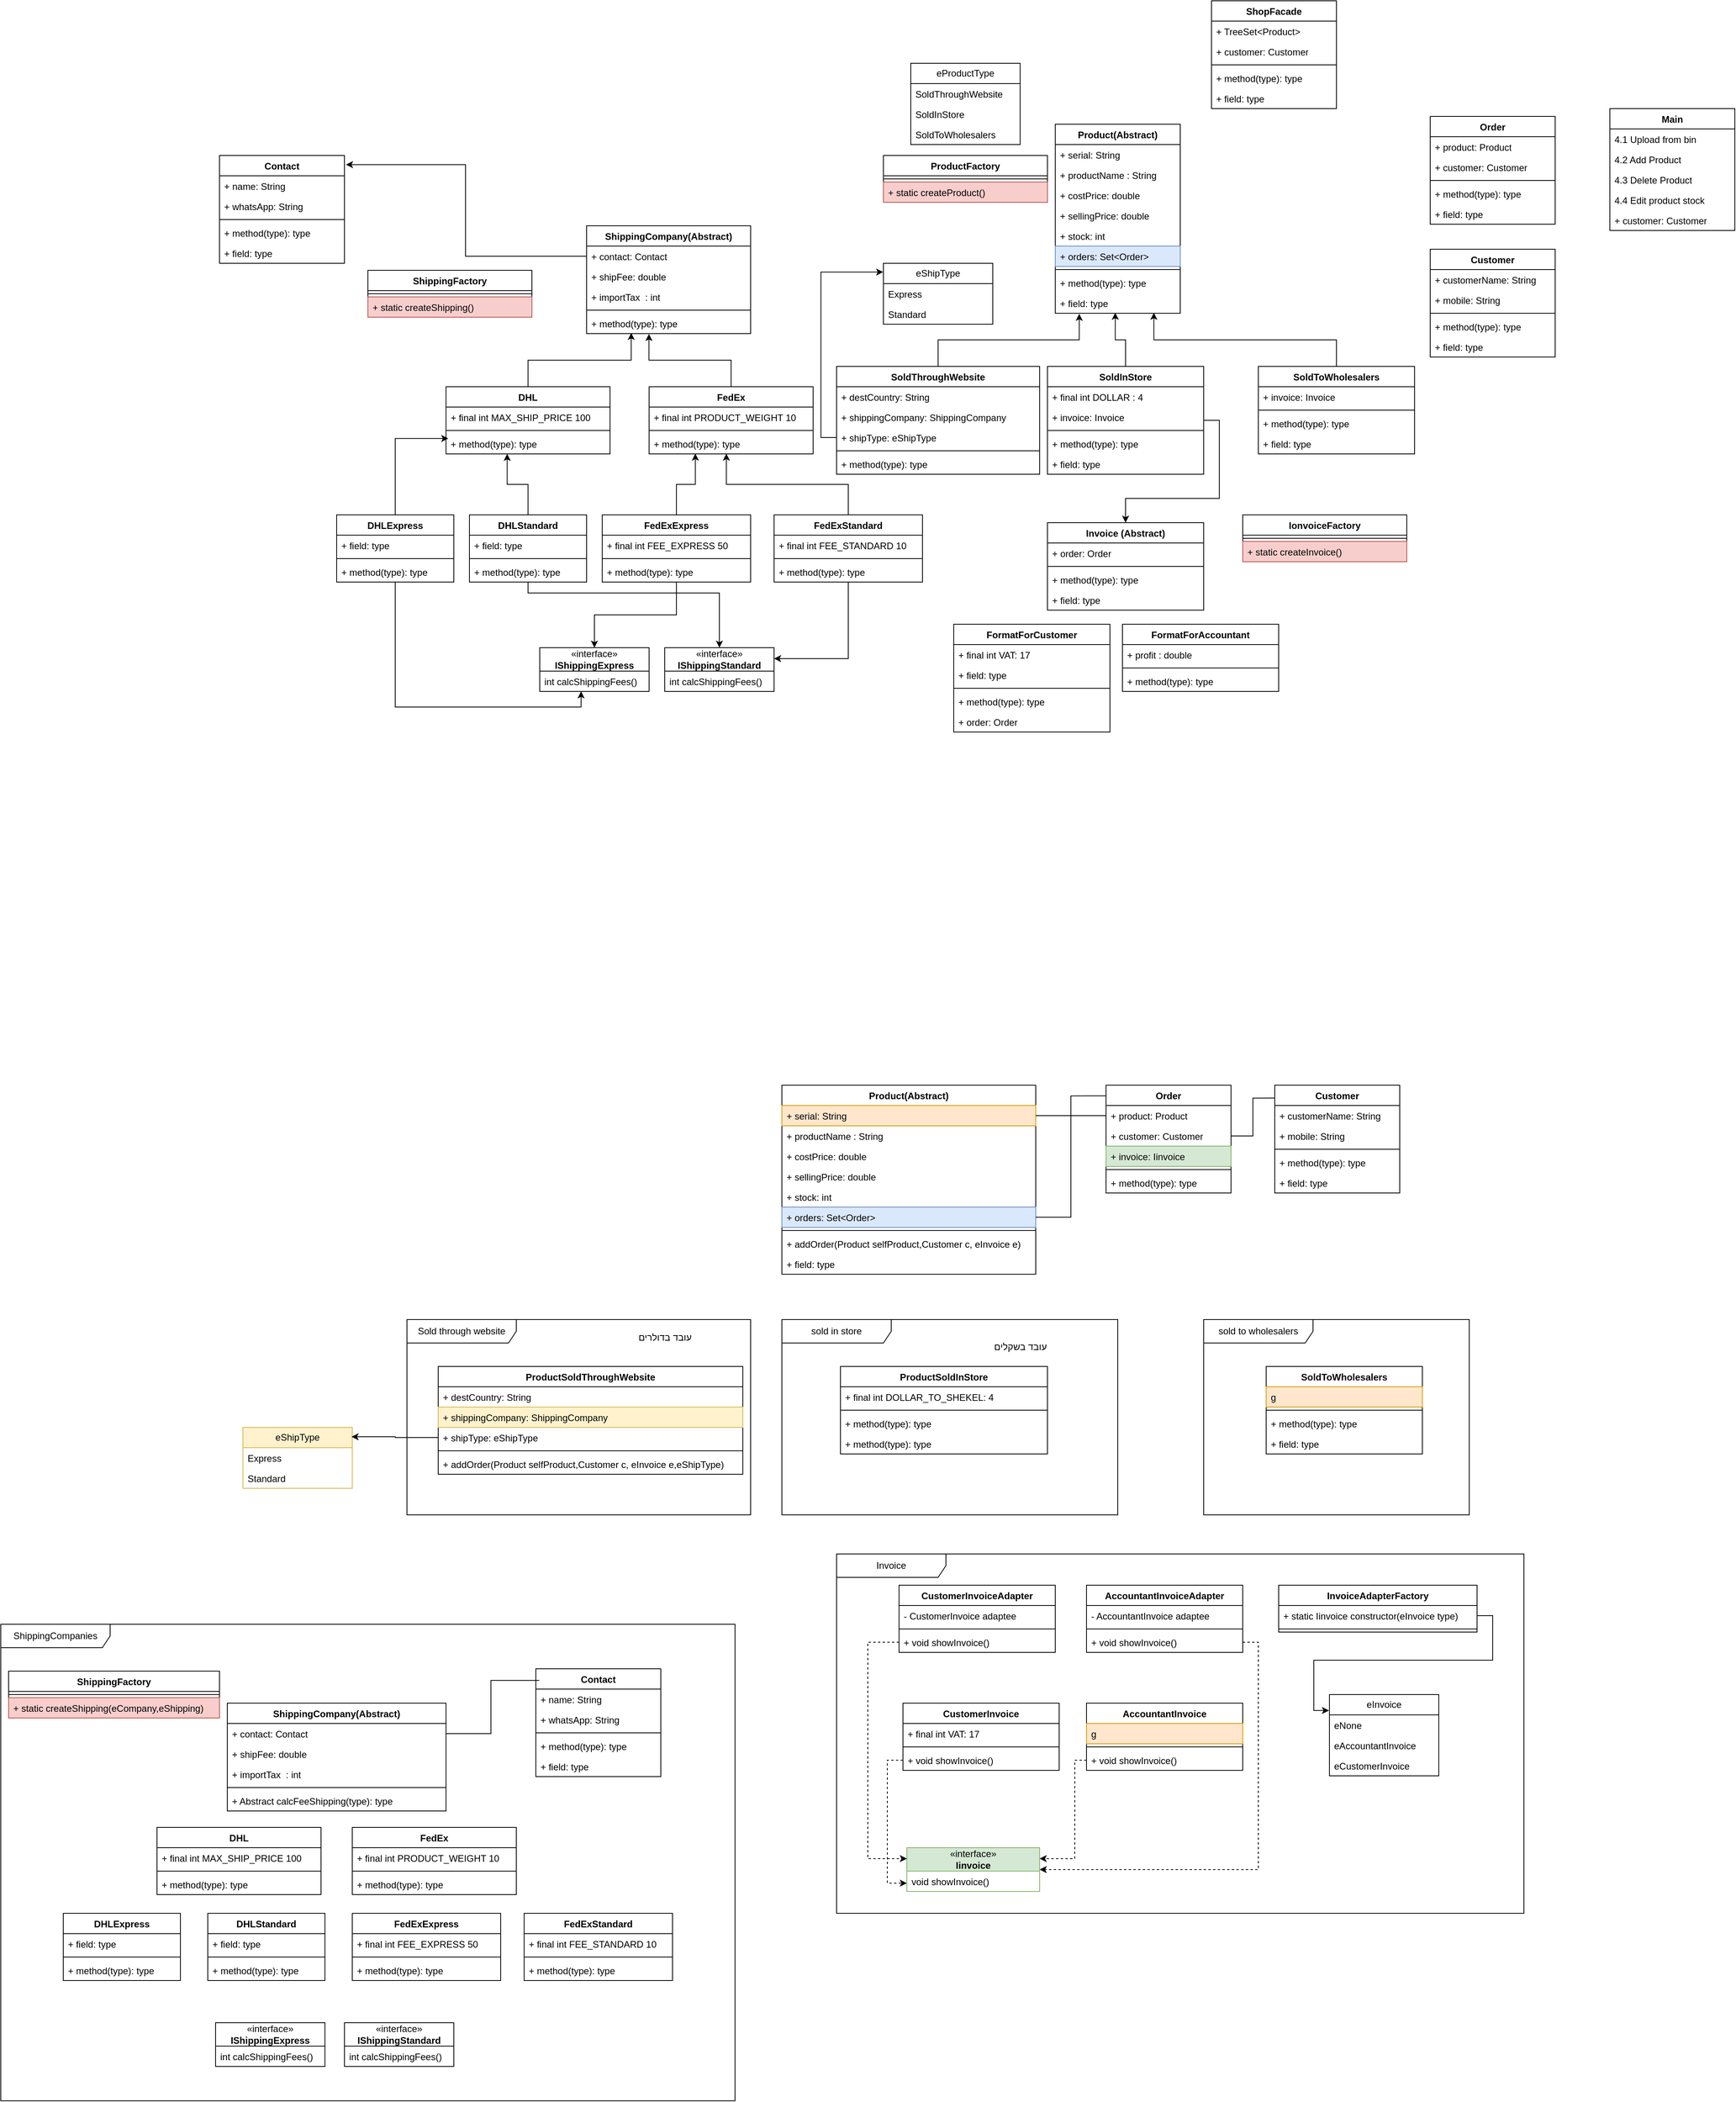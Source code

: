 <mxfile version="21.4.0" type="device">
  <diagram name="‫עמוד-1‬" id="NSOdITBFpndG5ONiXuww">
    <mxGraphModel dx="4006" dy="2619" grid="1" gridSize="10" guides="1" tooltips="1" connect="1" arrows="1" fold="1" page="1" pageScale="1" pageWidth="1169" pageHeight="1654" math="0" shadow="0">
      <root>
        <mxCell id="0" />
        <mxCell id="1" parent="0" />
        <mxCell id="yNL9xY0ZQXO30ngrtS2O-6" value="Product(Abstract)" style="swimlane;fontStyle=1;align=center;verticalAlign=top;childLayout=stackLayout;horizontal=1;startSize=26;horizontalStack=0;resizeParent=1;resizeParentMax=0;resizeLast=0;collapsible=1;marginBottom=0;whiteSpace=wrap;html=1;" parent="1" vertex="1">
          <mxGeometry x="-920" y="-1150" width="160" height="242" as="geometry" />
        </mxCell>
        <mxCell id="yNL9xY0ZQXO30ngrtS2O-14" value="+ serial: String" style="text;strokeColor=none;fillColor=none;align=left;verticalAlign=top;spacingLeft=4;spacingRight=4;overflow=hidden;rotatable=0;points=[[0,0.5],[1,0.5]];portConstraint=eastwest;whiteSpace=wrap;html=1;" parent="yNL9xY0ZQXO30ngrtS2O-6" vertex="1">
          <mxGeometry y="26" width="160" height="26" as="geometry" />
        </mxCell>
        <mxCell id="yNL9xY0ZQXO30ngrtS2O-7" value="+ productName : String" style="text;strokeColor=none;fillColor=none;align=left;verticalAlign=top;spacingLeft=4;spacingRight=4;overflow=hidden;rotatable=0;points=[[0,0.5],[1,0.5]];portConstraint=eastwest;whiteSpace=wrap;html=1;" parent="yNL9xY0ZQXO30ngrtS2O-6" vertex="1">
          <mxGeometry y="52" width="160" height="26" as="geometry" />
        </mxCell>
        <mxCell id="yNL9xY0ZQXO30ngrtS2O-10" value="+ costPrice: double" style="text;strokeColor=none;fillColor=none;align=left;verticalAlign=top;spacingLeft=4;spacingRight=4;overflow=hidden;rotatable=0;points=[[0,0.5],[1,0.5]];portConstraint=eastwest;whiteSpace=wrap;html=1;" parent="yNL9xY0ZQXO30ngrtS2O-6" vertex="1">
          <mxGeometry y="78" width="160" height="26" as="geometry" />
        </mxCell>
        <mxCell id="yNL9xY0ZQXO30ngrtS2O-11" value="+ sellingPrice: double" style="text;strokeColor=none;fillColor=none;align=left;verticalAlign=top;spacingLeft=4;spacingRight=4;overflow=hidden;rotatable=0;points=[[0,0.5],[1,0.5]];portConstraint=eastwest;whiteSpace=wrap;html=1;" parent="yNL9xY0ZQXO30ngrtS2O-6" vertex="1">
          <mxGeometry y="104" width="160" height="26" as="geometry" />
        </mxCell>
        <mxCell id="yNL9xY0ZQXO30ngrtS2O-12" value="+ stock: int" style="text;strokeColor=none;fillColor=none;align=left;verticalAlign=top;spacingLeft=4;spacingRight=4;overflow=hidden;rotatable=0;points=[[0,0.5],[1,0.5]];portConstraint=eastwest;whiteSpace=wrap;html=1;" parent="yNL9xY0ZQXO30ngrtS2O-6" vertex="1">
          <mxGeometry y="130" width="160" height="26" as="geometry" />
        </mxCell>
        <mxCell id="yNL9xY0ZQXO30ngrtS2O-13" value="+ orders: Set&amp;lt;Order&amp;gt;" style="text;strokeColor=#6c8ebf;fillColor=#dae8fc;align=left;verticalAlign=top;spacingLeft=4;spacingRight=4;overflow=hidden;rotatable=0;points=[[0,0.5],[1,0.5]];portConstraint=eastwest;whiteSpace=wrap;html=1;" parent="yNL9xY0ZQXO30ngrtS2O-6" vertex="1">
          <mxGeometry y="156" width="160" height="26" as="geometry" />
        </mxCell>
        <mxCell id="yNL9xY0ZQXO30ngrtS2O-8" value="" style="line;strokeWidth=1;fillColor=none;align=left;verticalAlign=middle;spacingTop=-1;spacingLeft=3;spacingRight=3;rotatable=0;labelPosition=right;points=[];portConstraint=eastwest;strokeColor=inherit;" parent="yNL9xY0ZQXO30ngrtS2O-6" vertex="1">
          <mxGeometry y="182" width="160" height="8" as="geometry" />
        </mxCell>
        <mxCell id="yNL9xY0ZQXO30ngrtS2O-9" value="+ method(type): type" style="text;strokeColor=none;fillColor=none;align=left;verticalAlign=top;spacingLeft=4;spacingRight=4;overflow=hidden;rotatable=0;points=[[0,0.5],[1,0.5]];portConstraint=eastwest;whiteSpace=wrap;html=1;" parent="yNL9xY0ZQXO30ngrtS2O-6" vertex="1">
          <mxGeometry y="190" width="160" height="26" as="geometry" />
        </mxCell>
        <mxCell id="yNL9xY0ZQXO30ngrtS2O-15" value="+ field: type" style="text;strokeColor=none;fillColor=none;align=left;verticalAlign=top;spacingLeft=4;spacingRight=4;overflow=hidden;rotatable=0;points=[[0,0.5],[1,0.5]];portConstraint=eastwest;whiteSpace=wrap;html=1;" parent="yNL9xY0ZQXO30ngrtS2O-6" vertex="1">
          <mxGeometry y="216" width="160" height="26" as="geometry" />
        </mxCell>
        <mxCell id="yNL9xY0ZQXO30ngrtS2O-16" value="Order" style="swimlane;fontStyle=1;align=center;verticalAlign=top;childLayout=stackLayout;horizontal=1;startSize=26;horizontalStack=0;resizeParent=1;resizeParentMax=0;resizeLast=0;collapsible=1;marginBottom=0;whiteSpace=wrap;html=1;" parent="1" vertex="1">
          <mxGeometry x="-440" y="-1160" width="160" height="138" as="geometry" />
        </mxCell>
        <mxCell id="yNL9xY0ZQXO30ngrtS2O-17" value="+ product: Product" style="text;strokeColor=none;fillColor=none;align=left;verticalAlign=top;spacingLeft=4;spacingRight=4;overflow=hidden;rotatable=0;points=[[0,0.5],[1,0.5]];portConstraint=eastwest;whiteSpace=wrap;html=1;" parent="yNL9xY0ZQXO30ngrtS2O-16" vertex="1">
          <mxGeometry y="26" width="160" height="26" as="geometry" />
        </mxCell>
        <mxCell id="yNL9xY0ZQXO30ngrtS2O-18" value="+ customer: Customer" style="text;strokeColor=none;fillColor=none;align=left;verticalAlign=top;spacingLeft=4;spacingRight=4;overflow=hidden;rotatable=0;points=[[0,0.5],[1,0.5]];portConstraint=eastwest;whiteSpace=wrap;html=1;" parent="yNL9xY0ZQXO30ngrtS2O-16" vertex="1">
          <mxGeometry y="52" width="160" height="26" as="geometry" />
        </mxCell>
        <mxCell id="yNL9xY0ZQXO30ngrtS2O-23" value="" style="line;strokeWidth=1;fillColor=none;align=left;verticalAlign=middle;spacingTop=-1;spacingLeft=3;spacingRight=3;rotatable=0;labelPosition=right;points=[];portConstraint=eastwest;strokeColor=inherit;" parent="yNL9xY0ZQXO30ngrtS2O-16" vertex="1">
          <mxGeometry y="78" width="160" height="8" as="geometry" />
        </mxCell>
        <mxCell id="yNL9xY0ZQXO30ngrtS2O-24" value="+ method(type): type" style="text;strokeColor=none;fillColor=none;align=left;verticalAlign=top;spacingLeft=4;spacingRight=4;overflow=hidden;rotatable=0;points=[[0,0.5],[1,0.5]];portConstraint=eastwest;whiteSpace=wrap;html=1;" parent="yNL9xY0ZQXO30ngrtS2O-16" vertex="1">
          <mxGeometry y="86" width="160" height="26" as="geometry" />
        </mxCell>
        <mxCell id="yNL9xY0ZQXO30ngrtS2O-25" value="+ field: type" style="text;strokeColor=none;fillColor=none;align=left;verticalAlign=top;spacingLeft=4;spacingRight=4;overflow=hidden;rotatable=0;points=[[0,0.5],[1,0.5]];portConstraint=eastwest;whiteSpace=wrap;html=1;" parent="yNL9xY0ZQXO30ngrtS2O-16" vertex="1">
          <mxGeometry y="112" width="160" height="26" as="geometry" />
        </mxCell>
        <mxCell id="yNL9xY0ZQXO30ngrtS2O-26" value="Customer" style="swimlane;fontStyle=1;align=center;verticalAlign=top;childLayout=stackLayout;horizontal=1;startSize=26;horizontalStack=0;resizeParent=1;resizeParentMax=0;resizeLast=0;collapsible=1;marginBottom=0;whiteSpace=wrap;html=1;" parent="1" vertex="1">
          <mxGeometry x="-440" y="-990" width="160" height="138" as="geometry" />
        </mxCell>
        <mxCell id="yNL9xY0ZQXO30ngrtS2O-27" value="+ customerName: String" style="text;strokeColor=none;fillColor=none;align=left;verticalAlign=top;spacingLeft=4;spacingRight=4;overflow=hidden;rotatable=0;points=[[0,0.5],[1,0.5]];portConstraint=eastwest;whiteSpace=wrap;html=1;" parent="yNL9xY0ZQXO30ngrtS2O-26" vertex="1">
          <mxGeometry y="26" width="160" height="26" as="geometry" />
        </mxCell>
        <mxCell id="yNL9xY0ZQXO30ngrtS2O-28" value="+ mobile: String" style="text;strokeColor=none;fillColor=none;align=left;verticalAlign=top;spacingLeft=4;spacingRight=4;overflow=hidden;rotatable=0;points=[[0,0.5],[1,0.5]];portConstraint=eastwest;whiteSpace=wrap;html=1;" parent="yNL9xY0ZQXO30ngrtS2O-26" vertex="1">
          <mxGeometry y="52" width="160" height="26" as="geometry" />
        </mxCell>
        <mxCell id="yNL9xY0ZQXO30ngrtS2O-29" value="" style="line;strokeWidth=1;fillColor=none;align=left;verticalAlign=middle;spacingTop=-1;spacingLeft=3;spacingRight=3;rotatable=0;labelPosition=right;points=[];portConstraint=eastwest;strokeColor=inherit;" parent="yNL9xY0ZQXO30ngrtS2O-26" vertex="1">
          <mxGeometry y="78" width="160" height="8" as="geometry" />
        </mxCell>
        <mxCell id="yNL9xY0ZQXO30ngrtS2O-30" value="+ method(type): type" style="text;strokeColor=none;fillColor=none;align=left;verticalAlign=top;spacingLeft=4;spacingRight=4;overflow=hidden;rotatable=0;points=[[0,0.5],[1,0.5]];portConstraint=eastwest;whiteSpace=wrap;html=1;" parent="yNL9xY0ZQXO30ngrtS2O-26" vertex="1">
          <mxGeometry y="86" width="160" height="26" as="geometry" />
        </mxCell>
        <mxCell id="yNL9xY0ZQXO30ngrtS2O-31" value="+ field: type" style="text;strokeColor=none;fillColor=none;align=left;verticalAlign=top;spacingLeft=4;spacingRight=4;overflow=hidden;rotatable=0;points=[[0,0.5],[1,0.5]];portConstraint=eastwest;whiteSpace=wrap;html=1;" parent="yNL9xY0ZQXO30ngrtS2O-26" vertex="1">
          <mxGeometry y="112" width="160" height="26" as="geometry" />
        </mxCell>
        <mxCell id="yNL9xY0ZQXO30ngrtS2O-233" style="edgeStyle=orthogonalEdgeStyle;rounded=0;orthogonalLoop=1;jettySize=auto;html=1;exitX=0.5;exitY=0;exitDx=0;exitDy=0;entryX=0.192;entryY=1.026;entryDx=0;entryDy=0;entryPerimeter=0;" parent="1" source="yNL9xY0ZQXO30ngrtS2O-45" target="yNL9xY0ZQXO30ngrtS2O-15" edge="1">
          <mxGeometry relative="1" as="geometry" />
        </mxCell>
        <mxCell id="yNL9xY0ZQXO30ngrtS2O-45" value="SoldThroughWebsite" style="swimlane;fontStyle=1;align=center;verticalAlign=top;childLayout=stackLayout;horizontal=1;startSize=26;horizontalStack=0;resizeParent=1;resizeParentMax=0;resizeLast=0;collapsible=1;marginBottom=0;whiteSpace=wrap;html=1;" parent="1" vertex="1">
          <mxGeometry x="-1200" y="-840" width="260" height="138" as="geometry" />
        </mxCell>
        <mxCell id="yNL9xY0ZQXO30ngrtS2O-46" value="+ destCountry: String" style="text;strokeColor=none;fillColor=none;align=left;verticalAlign=top;spacingLeft=4;spacingRight=4;overflow=hidden;rotatable=0;points=[[0,0.5],[1,0.5]];portConstraint=eastwest;whiteSpace=wrap;html=1;" parent="yNL9xY0ZQXO30ngrtS2O-45" vertex="1">
          <mxGeometry y="26" width="260" height="26" as="geometry" />
        </mxCell>
        <mxCell id="yNL9xY0ZQXO30ngrtS2O-47" value="+ shippingCompany:&amp;nbsp;ShippingCompany" style="text;strokeColor=none;fillColor=none;align=left;verticalAlign=top;spacingLeft=4;spacingRight=4;overflow=hidden;rotatable=0;points=[[0,0.5],[1,0.5]];portConstraint=eastwest;whiteSpace=wrap;html=1;" parent="yNL9xY0ZQXO30ngrtS2O-45" vertex="1">
          <mxGeometry y="52" width="260" height="26" as="geometry" />
        </mxCell>
        <mxCell id="yNL9xY0ZQXO30ngrtS2O-54" value="+ shipType: eShipType" style="text;strokeColor=none;fillColor=none;align=left;verticalAlign=top;spacingLeft=4;spacingRight=4;overflow=hidden;rotatable=0;points=[[0,0.5],[1,0.5]];portConstraint=eastwest;whiteSpace=wrap;html=1;" parent="yNL9xY0ZQXO30ngrtS2O-45" vertex="1">
          <mxGeometry y="78" width="260" height="26" as="geometry" />
        </mxCell>
        <mxCell id="yNL9xY0ZQXO30ngrtS2O-52" value="" style="line;strokeWidth=1;fillColor=none;align=left;verticalAlign=middle;spacingTop=-1;spacingLeft=3;spacingRight=3;rotatable=0;labelPosition=right;points=[];portConstraint=eastwest;strokeColor=inherit;" parent="yNL9xY0ZQXO30ngrtS2O-45" vertex="1">
          <mxGeometry y="104" width="260" height="8" as="geometry" />
        </mxCell>
        <mxCell id="yNL9xY0ZQXO30ngrtS2O-53" value="+ method(type): type" style="text;strokeColor=none;fillColor=none;align=left;verticalAlign=top;spacingLeft=4;spacingRight=4;overflow=hidden;rotatable=0;points=[[0,0.5],[1,0.5]];portConstraint=eastwest;whiteSpace=wrap;html=1;" parent="yNL9xY0ZQXO30ngrtS2O-45" vertex="1">
          <mxGeometry y="112" width="260" height="26" as="geometry" />
        </mxCell>
        <mxCell id="yNL9xY0ZQXO30ngrtS2O-99" style="edgeStyle=orthogonalEdgeStyle;rounded=0;orthogonalLoop=1;jettySize=auto;html=1;exitX=1;exitY=0.5;exitDx=0;exitDy=0;entryX=0.5;entryY=0;entryDx=0;entryDy=0;" parent="1" source="yNL9xY0ZQXO30ngrtS2O-67" target="yNL9xY0ZQXO30ngrtS2O-77" edge="1">
          <mxGeometry relative="1" as="geometry" />
        </mxCell>
        <mxCell id="yNL9xY0ZQXO30ngrtS2O-234" style="edgeStyle=orthogonalEdgeStyle;rounded=0;orthogonalLoop=1;jettySize=auto;html=1;entryX=0.48;entryY=0.974;entryDx=0;entryDy=0;entryPerimeter=0;" parent="1" source="yNL9xY0ZQXO30ngrtS2O-67" target="yNL9xY0ZQXO30ngrtS2O-15" edge="1">
          <mxGeometry relative="1" as="geometry" />
        </mxCell>
        <mxCell id="yNL9xY0ZQXO30ngrtS2O-67" value="SoldInStore" style="swimlane;fontStyle=1;align=center;verticalAlign=top;childLayout=stackLayout;horizontal=1;startSize=26;horizontalStack=0;resizeParent=1;resizeParentMax=0;resizeLast=0;collapsible=1;marginBottom=0;whiteSpace=wrap;html=1;" parent="1" vertex="1">
          <mxGeometry x="-930" y="-840" width="200" height="138" as="geometry" />
        </mxCell>
        <mxCell id="yNL9xY0ZQXO30ngrtS2O-73" value="+ final int DOLLAR : 4" style="text;strokeColor=none;fillColor=none;align=left;verticalAlign=top;spacingLeft=4;spacingRight=4;overflow=hidden;rotatable=0;points=[[0,0.5],[1,0.5]];portConstraint=eastwest;whiteSpace=wrap;html=1;" parent="yNL9xY0ZQXO30ngrtS2O-67" vertex="1">
          <mxGeometry y="26" width="200" height="26" as="geometry" />
        </mxCell>
        <mxCell id="yNL9xY0ZQXO30ngrtS2O-68" value="+ invoice: Invoice" style="text;strokeColor=none;fillColor=none;align=left;verticalAlign=top;spacingLeft=4;spacingRight=4;overflow=hidden;rotatable=0;points=[[0,0.5],[1,0.5]];portConstraint=eastwest;whiteSpace=wrap;html=1;" parent="yNL9xY0ZQXO30ngrtS2O-67" vertex="1">
          <mxGeometry y="52" width="200" height="26" as="geometry" />
        </mxCell>
        <mxCell id="yNL9xY0ZQXO30ngrtS2O-74" value="" style="line;strokeWidth=1;fillColor=none;align=left;verticalAlign=middle;spacingTop=-1;spacingLeft=3;spacingRight=3;rotatable=0;labelPosition=right;points=[];portConstraint=eastwest;strokeColor=inherit;" parent="yNL9xY0ZQXO30ngrtS2O-67" vertex="1">
          <mxGeometry y="78" width="200" height="8" as="geometry" />
        </mxCell>
        <mxCell id="yNL9xY0ZQXO30ngrtS2O-75" value="+ method(type): type" style="text;strokeColor=none;fillColor=none;align=left;verticalAlign=top;spacingLeft=4;spacingRight=4;overflow=hidden;rotatable=0;points=[[0,0.5],[1,0.5]];portConstraint=eastwest;whiteSpace=wrap;html=1;" parent="yNL9xY0ZQXO30ngrtS2O-67" vertex="1">
          <mxGeometry y="86" width="200" height="26" as="geometry" />
        </mxCell>
        <mxCell id="yNL9xY0ZQXO30ngrtS2O-76" value="+ field: type" style="text;strokeColor=none;fillColor=none;align=left;verticalAlign=top;spacingLeft=4;spacingRight=4;overflow=hidden;rotatable=0;points=[[0,0.5],[1,0.5]];portConstraint=eastwest;whiteSpace=wrap;html=1;" parent="yNL9xY0ZQXO30ngrtS2O-67" vertex="1">
          <mxGeometry y="112" width="200" height="26" as="geometry" />
        </mxCell>
        <mxCell id="yNL9xY0ZQXO30ngrtS2O-77" value="Invoice (Abstract)" style="swimlane;fontStyle=1;align=center;verticalAlign=top;childLayout=stackLayout;horizontal=1;startSize=26;horizontalStack=0;resizeParent=1;resizeParentMax=0;resizeLast=0;collapsible=1;marginBottom=0;whiteSpace=wrap;html=1;" parent="1" vertex="1">
          <mxGeometry x="-930" y="-640" width="200" height="112" as="geometry" />
        </mxCell>
        <mxCell id="yNL9xY0ZQXO30ngrtS2O-78" value="+ order: Order" style="text;strokeColor=none;fillColor=none;align=left;verticalAlign=top;spacingLeft=4;spacingRight=4;overflow=hidden;rotatable=0;points=[[0,0.5],[1,0.5]];portConstraint=eastwest;whiteSpace=wrap;html=1;" parent="yNL9xY0ZQXO30ngrtS2O-77" vertex="1">
          <mxGeometry y="26" width="200" height="26" as="geometry" />
        </mxCell>
        <mxCell id="yNL9xY0ZQXO30ngrtS2O-83" value="" style="line;strokeWidth=1;fillColor=none;align=left;verticalAlign=middle;spacingTop=-1;spacingLeft=3;spacingRight=3;rotatable=0;labelPosition=right;points=[];portConstraint=eastwest;strokeColor=inherit;" parent="yNL9xY0ZQXO30ngrtS2O-77" vertex="1">
          <mxGeometry y="52" width="200" height="8" as="geometry" />
        </mxCell>
        <mxCell id="yNL9xY0ZQXO30ngrtS2O-84" value="+ method(type): type" style="text;strokeColor=none;fillColor=none;align=left;verticalAlign=top;spacingLeft=4;spacingRight=4;overflow=hidden;rotatable=0;points=[[0,0.5],[1,0.5]];portConstraint=eastwest;whiteSpace=wrap;html=1;" parent="yNL9xY0ZQXO30ngrtS2O-77" vertex="1">
          <mxGeometry y="60" width="200" height="26" as="geometry" />
        </mxCell>
        <mxCell id="yNL9xY0ZQXO30ngrtS2O-85" value="+ field: type" style="text;strokeColor=none;fillColor=none;align=left;verticalAlign=top;spacingLeft=4;spacingRight=4;overflow=hidden;rotatable=0;points=[[0,0.5],[1,0.5]];portConstraint=eastwest;whiteSpace=wrap;html=1;" parent="yNL9xY0ZQXO30ngrtS2O-77" vertex="1">
          <mxGeometry y="86" width="200" height="26" as="geometry" />
        </mxCell>
        <mxCell id="yNL9xY0ZQXO30ngrtS2O-86" value="FormatForCustomer" style="swimlane;fontStyle=1;align=center;verticalAlign=top;childLayout=stackLayout;horizontal=1;startSize=26;horizontalStack=0;resizeParent=1;resizeParentMax=0;resizeLast=0;collapsible=1;marginBottom=0;whiteSpace=wrap;html=1;" parent="1" vertex="1">
          <mxGeometry x="-1050" y="-510" width="200" height="138" as="geometry" />
        </mxCell>
        <mxCell id="yNL9xY0ZQXO30ngrtS2O-98" value="+ final int VAT: 17" style="text;strokeColor=none;fillColor=none;align=left;verticalAlign=top;spacingLeft=4;spacingRight=4;overflow=hidden;rotatable=0;points=[[0,0.5],[1,0.5]];portConstraint=eastwest;whiteSpace=wrap;html=1;" parent="yNL9xY0ZQXO30ngrtS2O-86" vertex="1">
          <mxGeometry y="26" width="200" height="26" as="geometry" />
        </mxCell>
        <mxCell id="yNL9xY0ZQXO30ngrtS2O-90" value="+ field: type" style="text;strokeColor=none;fillColor=none;align=left;verticalAlign=top;spacingLeft=4;spacingRight=4;overflow=hidden;rotatable=0;points=[[0,0.5],[1,0.5]];portConstraint=eastwest;whiteSpace=wrap;html=1;" parent="yNL9xY0ZQXO30ngrtS2O-86" vertex="1">
          <mxGeometry y="52" width="200" height="26" as="geometry" />
        </mxCell>
        <mxCell id="yNL9xY0ZQXO30ngrtS2O-88" value="" style="line;strokeWidth=1;fillColor=none;align=left;verticalAlign=middle;spacingTop=-1;spacingLeft=3;spacingRight=3;rotatable=0;labelPosition=right;points=[];portConstraint=eastwest;strokeColor=inherit;" parent="yNL9xY0ZQXO30ngrtS2O-86" vertex="1">
          <mxGeometry y="78" width="200" height="8" as="geometry" />
        </mxCell>
        <mxCell id="yNL9xY0ZQXO30ngrtS2O-89" value="+ method(type): type" style="text;strokeColor=none;fillColor=none;align=left;verticalAlign=top;spacingLeft=4;spacingRight=4;overflow=hidden;rotatable=0;points=[[0,0.5],[1,0.5]];portConstraint=eastwest;whiteSpace=wrap;html=1;" parent="yNL9xY0ZQXO30ngrtS2O-86" vertex="1">
          <mxGeometry y="86" width="200" height="26" as="geometry" />
        </mxCell>
        <mxCell id="yNL9xY0ZQXO30ngrtS2O-97" value="+ order: Order" style="text;strokeColor=none;fillColor=none;align=left;verticalAlign=top;spacingLeft=4;spacingRight=4;overflow=hidden;rotatable=0;points=[[0,0.5],[1,0.5]];portConstraint=eastwest;whiteSpace=wrap;html=1;" parent="yNL9xY0ZQXO30ngrtS2O-86" vertex="1">
          <mxGeometry y="112" width="200" height="26" as="geometry" />
        </mxCell>
        <mxCell id="yNL9xY0ZQXO30ngrtS2O-91" value="FormatForAccountant" style="swimlane;fontStyle=1;align=center;verticalAlign=top;childLayout=stackLayout;horizontal=1;startSize=26;horizontalStack=0;resizeParent=1;resizeParentMax=0;resizeLast=0;collapsible=1;marginBottom=0;whiteSpace=wrap;html=1;" parent="1" vertex="1">
          <mxGeometry x="-834" y="-510" width="200" height="86" as="geometry" />
        </mxCell>
        <mxCell id="yNL9xY0ZQXO30ngrtS2O-95" value="+ profit : double" style="text;strokeColor=none;fillColor=none;align=left;verticalAlign=top;spacingLeft=4;spacingRight=4;overflow=hidden;rotatable=0;points=[[0,0.5],[1,0.5]];portConstraint=eastwest;whiteSpace=wrap;html=1;" parent="yNL9xY0ZQXO30ngrtS2O-91" vertex="1">
          <mxGeometry y="26" width="200" height="26" as="geometry" />
        </mxCell>
        <mxCell id="yNL9xY0ZQXO30ngrtS2O-93" value="" style="line;strokeWidth=1;fillColor=none;align=left;verticalAlign=middle;spacingTop=-1;spacingLeft=3;spacingRight=3;rotatable=0;labelPosition=right;points=[];portConstraint=eastwest;strokeColor=inherit;" parent="yNL9xY0ZQXO30ngrtS2O-91" vertex="1">
          <mxGeometry y="52" width="200" height="8" as="geometry" />
        </mxCell>
        <mxCell id="yNL9xY0ZQXO30ngrtS2O-94" value="+ method(type): type" style="text;strokeColor=none;fillColor=none;align=left;verticalAlign=top;spacingLeft=4;spacingRight=4;overflow=hidden;rotatable=0;points=[[0,0.5],[1,0.5]];portConstraint=eastwest;whiteSpace=wrap;html=1;" parent="yNL9xY0ZQXO30ngrtS2O-91" vertex="1">
          <mxGeometry y="60" width="200" height="26" as="geometry" />
        </mxCell>
        <mxCell id="yNL9xY0ZQXO30ngrtS2O-235" style="edgeStyle=orthogonalEdgeStyle;rounded=0;orthogonalLoop=1;jettySize=auto;html=1;entryX=0.789;entryY=0.974;entryDx=0;entryDy=0;entryPerimeter=0;" parent="1" source="yNL9xY0ZQXO30ngrtS2O-101" target="yNL9xY0ZQXO30ngrtS2O-15" edge="1">
          <mxGeometry relative="1" as="geometry" />
        </mxCell>
        <mxCell id="yNL9xY0ZQXO30ngrtS2O-101" value="SoldToWholesalers" style="swimlane;fontStyle=1;align=center;verticalAlign=top;childLayout=stackLayout;horizontal=1;startSize=26;horizontalStack=0;resizeParent=1;resizeParentMax=0;resizeLast=0;collapsible=1;marginBottom=0;whiteSpace=wrap;html=1;" parent="1" vertex="1">
          <mxGeometry x="-660" y="-840" width="200" height="112" as="geometry" />
        </mxCell>
        <mxCell id="yNL9xY0ZQXO30ngrtS2O-102" value="+ invoice: Invoice" style="text;strokeColor=none;fillColor=none;align=left;verticalAlign=top;spacingLeft=4;spacingRight=4;overflow=hidden;rotatable=0;points=[[0,0.5],[1,0.5]];portConstraint=eastwest;whiteSpace=wrap;html=1;" parent="yNL9xY0ZQXO30ngrtS2O-101" vertex="1">
          <mxGeometry y="26" width="200" height="26" as="geometry" />
        </mxCell>
        <mxCell id="yNL9xY0ZQXO30ngrtS2O-104" value="" style="line;strokeWidth=1;fillColor=none;align=left;verticalAlign=middle;spacingTop=-1;spacingLeft=3;spacingRight=3;rotatable=0;labelPosition=right;points=[];portConstraint=eastwest;strokeColor=inherit;" parent="yNL9xY0ZQXO30ngrtS2O-101" vertex="1">
          <mxGeometry y="52" width="200" height="8" as="geometry" />
        </mxCell>
        <mxCell id="yNL9xY0ZQXO30ngrtS2O-105" value="+ method(type): type" style="text;strokeColor=none;fillColor=none;align=left;verticalAlign=top;spacingLeft=4;spacingRight=4;overflow=hidden;rotatable=0;points=[[0,0.5],[1,0.5]];portConstraint=eastwest;whiteSpace=wrap;html=1;" parent="yNL9xY0ZQXO30ngrtS2O-101" vertex="1">
          <mxGeometry y="60" width="200" height="26" as="geometry" />
        </mxCell>
        <mxCell id="yNL9xY0ZQXO30ngrtS2O-106" value="+ field: type" style="text;strokeColor=none;fillColor=none;align=left;verticalAlign=top;spacingLeft=4;spacingRight=4;overflow=hidden;rotatable=0;points=[[0,0.5],[1,0.5]];portConstraint=eastwest;whiteSpace=wrap;html=1;" parent="yNL9xY0ZQXO30ngrtS2O-101" vertex="1">
          <mxGeometry y="86" width="200" height="26" as="geometry" />
        </mxCell>
        <mxCell id="yNL9xY0ZQXO30ngrtS2O-109" value="Contact" style="swimlane;fontStyle=1;align=center;verticalAlign=top;childLayout=stackLayout;horizontal=1;startSize=26;horizontalStack=0;resizeParent=1;resizeParentMax=0;resizeLast=0;collapsible=1;marginBottom=0;whiteSpace=wrap;html=1;" parent="1" vertex="1">
          <mxGeometry x="-1990" y="-1110" width="160" height="138" as="geometry" />
        </mxCell>
        <mxCell id="yNL9xY0ZQXO30ngrtS2O-110" value="+ name: String" style="text;strokeColor=none;fillColor=none;align=left;verticalAlign=top;spacingLeft=4;spacingRight=4;overflow=hidden;rotatable=0;points=[[0,0.5],[1,0.5]];portConstraint=eastwest;whiteSpace=wrap;html=1;" parent="yNL9xY0ZQXO30ngrtS2O-109" vertex="1">
          <mxGeometry y="26" width="160" height="26" as="geometry" />
        </mxCell>
        <mxCell id="yNL9xY0ZQXO30ngrtS2O-111" value="+ whatsApp: String" style="text;strokeColor=none;fillColor=none;align=left;verticalAlign=top;spacingLeft=4;spacingRight=4;overflow=hidden;rotatable=0;points=[[0,0.5],[1,0.5]];portConstraint=eastwest;whiteSpace=wrap;html=1;" parent="yNL9xY0ZQXO30ngrtS2O-109" vertex="1">
          <mxGeometry y="52" width="160" height="26" as="geometry" />
        </mxCell>
        <mxCell id="yNL9xY0ZQXO30ngrtS2O-112" value="" style="line;strokeWidth=1;fillColor=none;align=left;verticalAlign=middle;spacingTop=-1;spacingLeft=3;spacingRight=3;rotatable=0;labelPosition=right;points=[];portConstraint=eastwest;strokeColor=inherit;" parent="yNL9xY0ZQXO30ngrtS2O-109" vertex="1">
          <mxGeometry y="78" width="160" height="8" as="geometry" />
        </mxCell>
        <mxCell id="yNL9xY0ZQXO30ngrtS2O-113" value="+ method(type): type" style="text;strokeColor=none;fillColor=none;align=left;verticalAlign=top;spacingLeft=4;spacingRight=4;overflow=hidden;rotatable=0;points=[[0,0.5],[1,0.5]];portConstraint=eastwest;whiteSpace=wrap;html=1;" parent="yNL9xY0ZQXO30ngrtS2O-109" vertex="1">
          <mxGeometry y="86" width="160" height="26" as="geometry" />
        </mxCell>
        <mxCell id="yNL9xY0ZQXO30ngrtS2O-114" value="+ field: type" style="text;strokeColor=none;fillColor=none;align=left;verticalAlign=top;spacingLeft=4;spacingRight=4;overflow=hidden;rotatable=0;points=[[0,0.5],[1,0.5]];portConstraint=eastwest;whiteSpace=wrap;html=1;" parent="yNL9xY0ZQXO30ngrtS2O-109" vertex="1">
          <mxGeometry y="112" width="160" height="26" as="geometry" />
        </mxCell>
        <mxCell id="yNL9xY0ZQXO30ngrtS2O-150" value="ShippingCompany(Abstract)" style="swimlane;fontStyle=1;align=center;verticalAlign=top;childLayout=stackLayout;horizontal=1;startSize=26;horizontalStack=0;resizeParent=1;resizeParentMax=0;resizeLast=0;collapsible=1;marginBottom=0;whiteSpace=wrap;html=1;" parent="1" vertex="1">
          <mxGeometry x="-1520" y="-1020" width="210" height="138" as="geometry" />
        </mxCell>
        <mxCell id="yNL9xY0ZQXO30ngrtS2O-151" value="+ contact: Contact" style="text;strokeColor=none;fillColor=none;align=left;verticalAlign=top;spacingLeft=4;spacingRight=4;overflow=hidden;rotatable=0;points=[[0,0.5],[1,0.5]];portConstraint=eastwest;whiteSpace=wrap;html=1;" parent="yNL9xY0ZQXO30ngrtS2O-150" vertex="1">
          <mxGeometry y="26" width="210" height="26" as="geometry" />
        </mxCell>
        <mxCell id="yNL9xY0ZQXO30ngrtS2O-211" value="+ shipFee: double" style="text;strokeColor=none;fillColor=none;align=left;verticalAlign=top;spacingLeft=4;spacingRight=4;overflow=hidden;rotatable=0;points=[[0,0.5],[1,0.5]];portConstraint=eastwest;whiteSpace=wrap;html=1;" parent="yNL9xY0ZQXO30ngrtS2O-150" vertex="1">
          <mxGeometry y="52" width="210" height="26" as="geometry" />
        </mxCell>
        <mxCell id="yNL9xY0ZQXO30ngrtS2O-220" value="+ importTax&amp;nbsp; : int" style="text;strokeColor=none;fillColor=none;align=left;verticalAlign=top;spacingLeft=4;spacingRight=4;overflow=hidden;rotatable=0;points=[[0,0.5],[1,0.5]];portConstraint=eastwest;whiteSpace=wrap;html=1;" parent="yNL9xY0ZQXO30ngrtS2O-150" vertex="1">
          <mxGeometry y="78" width="210" height="26" as="geometry" />
        </mxCell>
        <mxCell id="yNL9xY0ZQXO30ngrtS2O-153" value="" style="line;strokeWidth=1;fillColor=none;align=left;verticalAlign=middle;spacingTop=-1;spacingLeft=3;spacingRight=3;rotatable=0;labelPosition=right;points=[];portConstraint=eastwest;strokeColor=inherit;" parent="yNL9xY0ZQXO30ngrtS2O-150" vertex="1">
          <mxGeometry y="104" width="210" height="8" as="geometry" />
        </mxCell>
        <mxCell id="yNL9xY0ZQXO30ngrtS2O-154" value="+ method(type): type" style="text;strokeColor=none;fillColor=none;align=left;verticalAlign=top;spacingLeft=4;spacingRight=4;overflow=hidden;rotatable=0;points=[[0,0.5],[1,0.5]];portConstraint=eastwest;whiteSpace=wrap;html=1;" parent="yNL9xY0ZQXO30ngrtS2O-150" vertex="1">
          <mxGeometry y="112" width="210" height="26" as="geometry" />
        </mxCell>
        <mxCell id="yNL9xY0ZQXO30ngrtS2O-157" style="edgeStyle=orthogonalEdgeStyle;rounded=0;orthogonalLoop=1;jettySize=auto;html=1;exitX=0;exitY=0.5;exitDx=0;exitDy=0;entryX=1.012;entryY=0.085;entryDx=0;entryDy=0;entryPerimeter=0;" parent="1" source="yNL9xY0ZQXO30ngrtS2O-151" target="yNL9xY0ZQXO30ngrtS2O-109" edge="1">
          <mxGeometry relative="1" as="geometry" />
        </mxCell>
        <mxCell id="yNL9xY0ZQXO30ngrtS2O-174" style="edgeStyle=orthogonalEdgeStyle;rounded=0;orthogonalLoop=1;jettySize=auto;html=1;exitX=0.5;exitY=0;exitDx=0;exitDy=0;entryX=0.272;entryY=0.966;entryDx=0;entryDy=0;entryPerimeter=0;" parent="1" source="yNL9xY0ZQXO30ngrtS2O-158" target="yNL9xY0ZQXO30ngrtS2O-154" edge="1">
          <mxGeometry relative="1" as="geometry" />
        </mxCell>
        <mxCell id="yNL9xY0ZQXO30ngrtS2O-158" value="DHL" style="swimlane;fontStyle=1;align=center;verticalAlign=top;childLayout=stackLayout;horizontal=1;startSize=26;horizontalStack=0;resizeParent=1;resizeParentMax=0;resizeLast=0;collapsible=1;marginBottom=0;whiteSpace=wrap;html=1;" parent="1" vertex="1">
          <mxGeometry x="-1700" y="-814" width="210" height="86" as="geometry" />
        </mxCell>
        <mxCell id="yNL9xY0ZQXO30ngrtS2O-162" value="+ final int MAX_SHIP_PRICE 100" style="text;strokeColor=none;fillColor=none;align=left;verticalAlign=top;spacingLeft=4;spacingRight=4;overflow=hidden;rotatable=0;points=[[0,0.5],[1,0.5]];portConstraint=eastwest;whiteSpace=wrap;html=1;" parent="yNL9xY0ZQXO30ngrtS2O-158" vertex="1">
          <mxGeometry y="26" width="210" height="26" as="geometry" />
        </mxCell>
        <mxCell id="yNL9xY0ZQXO30ngrtS2O-160" value="" style="line;strokeWidth=1;fillColor=none;align=left;verticalAlign=middle;spacingTop=-1;spacingLeft=3;spacingRight=3;rotatable=0;labelPosition=right;points=[];portConstraint=eastwest;strokeColor=inherit;" parent="yNL9xY0ZQXO30ngrtS2O-158" vertex="1">
          <mxGeometry y="52" width="210" height="8" as="geometry" />
        </mxCell>
        <mxCell id="yNL9xY0ZQXO30ngrtS2O-161" value="+ method(type): type" style="text;strokeColor=none;fillColor=none;align=left;verticalAlign=top;spacingLeft=4;spacingRight=4;overflow=hidden;rotatable=0;points=[[0,0.5],[1,0.5]];portConstraint=eastwest;whiteSpace=wrap;html=1;" parent="yNL9xY0ZQXO30ngrtS2O-158" vertex="1">
          <mxGeometry y="60" width="210" height="26" as="geometry" />
        </mxCell>
        <mxCell id="yNL9xY0ZQXO30ngrtS2O-175" style="edgeStyle=orthogonalEdgeStyle;rounded=0;orthogonalLoop=1;jettySize=auto;html=1;exitX=0.5;exitY=0;exitDx=0;exitDy=0;entryX=0.38;entryY=1.017;entryDx=0;entryDy=0;entryPerimeter=0;" parent="1" source="yNL9xY0ZQXO30ngrtS2O-164" target="yNL9xY0ZQXO30ngrtS2O-154" edge="1">
          <mxGeometry relative="1" as="geometry" />
        </mxCell>
        <mxCell id="yNL9xY0ZQXO30ngrtS2O-164" value="FedEx" style="swimlane;fontStyle=1;align=center;verticalAlign=top;childLayout=stackLayout;horizontal=1;startSize=26;horizontalStack=0;resizeParent=1;resizeParentMax=0;resizeLast=0;collapsible=1;marginBottom=0;whiteSpace=wrap;html=1;" parent="1" vertex="1">
          <mxGeometry x="-1440" y="-814" width="210" height="86" as="geometry" />
        </mxCell>
        <mxCell id="yNL9xY0ZQXO30ngrtS2O-168" value="+ final int PRODUCT_WEIGHT 10" style="text;strokeColor=none;fillColor=none;align=left;verticalAlign=top;spacingLeft=4;spacingRight=4;overflow=hidden;rotatable=0;points=[[0,0.5],[1,0.5]];portConstraint=eastwest;whiteSpace=wrap;html=1;" parent="yNL9xY0ZQXO30ngrtS2O-164" vertex="1">
          <mxGeometry y="26" width="210" height="26" as="geometry" />
        </mxCell>
        <mxCell id="yNL9xY0ZQXO30ngrtS2O-166" value="" style="line;strokeWidth=1;fillColor=none;align=left;verticalAlign=middle;spacingTop=-1;spacingLeft=3;spacingRight=3;rotatable=0;labelPosition=right;points=[];portConstraint=eastwest;strokeColor=inherit;" parent="yNL9xY0ZQXO30ngrtS2O-164" vertex="1">
          <mxGeometry y="52" width="210" height="8" as="geometry" />
        </mxCell>
        <mxCell id="yNL9xY0ZQXO30ngrtS2O-167" value="+ method(type): type" style="text;strokeColor=none;fillColor=none;align=left;verticalAlign=top;spacingLeft=4;spacingRight=4;overflow=hidden;rotatable=0;points=[[0,0.5],[1,0.5]];portConstraint=eastwest;whiteSpace=wrap;html=1;" parent="yNL9xY0ZQXO30ngrtS2O-164" vertex="1">
          <mxGeometry y="60" width="210" height="26" as="geometry" />
        </mxCell>
        <mxCell id="yNL9xY0ZQXO30ngrtS2O-207" style="edgeStyle=orthogonalEdgeStyle;rounded=0;orthogonalLoop=1;jettySize=auto;html=1;entryX=0.5;entryY=0;entryDx=0;entryDy=0;" parent="1" source="yNL9xY0ZQXO30ngrtS2O-177" target="yNL9xY0ZQXO30ngrtS2O-185" edge="1">
          <mxGeometry relative="1" as="geometry" />
        </mxCell>
        <mxCell id="yNL9xY0ZQXO30ngrtS2O-222" style="edgeStyle=orthogonalEdgeStyle;rounded=0;orthogonalLoop=1;jettySize=auto;html=1;entryX=0.282;entryY=0.984;entryDx=0;entryDy=0;entryPerimeter=0;" parent="1" source="yNL9xY0ZQXO30ngrtS2O-177" target="yNL9xY0ZQXO30ngrtS2O-167" edge="1">
          <mxGeometry relative="1" as="geometry" />
        </mxCell>
        <mxCell id="yNL9xY0ZQXO30ngrtS2O-177" value="FedExExpress" style="swimlane;fontStyle=1;align=center;verticalAlign=top;childLayout=stackLayout;horizontal=1;startSize=26;horizontalStack=0;resizeParent=1;resizeParentMax=0;resizeLast=0;collapsible=1;marginBottom=0;whiteSpace=wrap;html=1;" parent="1" vertex="1">
          <mxGeometry x="-1500" y="-650" width="190" height="86" as="geometry" />
        </mxCell>
        <mxCell id="yNL9xY0ZQXO30ngrtS2O-178" value="+ final int FEE_EXPRESS 50" style="text;strokeColor=none;fillColor=none;align=left;verticalAlign=top;spacingLeft=4;spacingRight=4;overflow=hidden;rotatable=0;points=[[0,0.5],[1,0.5]];portConstraint=eastwest;whiteSpace=wrap;html=1;" parent="yNL9xY0ZQXO30ngrtS2O-177" vertex="1">
          <mxGeometry y="26" width="190" height="26" as="geometry" />
        </mxCell>
        <mxCell id="yNL9xY0ZQXO30ngrtS2O-179" value="" style="line;strokeWidth=1;fillColor=none;align=left;verticalAlign=middle;spacingTop=-1;spacingLeft=3;spacingRight=3;rotatable=0;labelPosition=right;points=[];portConstraint=eastwest;strokeColor=inherit;" parent="yNL9xY0ZQXO30ngrtS2O-177" vertex="1">
          <mxGeometry y="52" width="190" height="8" as="geometry" />
        </mxCell>
        <mxCell id="yNL9xY0ZQXO30ngrtS2O-180" value="+ method(type): type" style="text;strokeColor=none;fillColor=none;align=left;verticalAlign=top;spacingLeft=4;spacingRight=4;overflow=hidden;rotatable=0;points=[[0,0.5],[1,0.5]];portConstraint=eastwest;whiteSpace=wrap;html=1;" parent="yNL9xY0ZQXO30ngrtS2O-177" vertex="1">
          <mxGeometry y="60" width="190" height="26" as="geometry" />
        </mxCell>
        <mxCell id="yNL9xY0ZQXO30ngrtS2O-209" style="edgeStyle=orthogonalEdgeStyle;rounded=0;orthogonalLoop=1;jettySize=auto;html=1;entryX=1;entryY=0.25;entryDx=0;entryDy=0;" parent="1" source="yNL9xY0ZQXO30ngrtS2O-181" target="yNL9xY0ZQXO30ngrtS2O-204" edge="1">
          <mxGeometry relative="1" as="geometry" />
        </mxCell>
        <mxCell id="yNL9xY0ZQXO30ngrtS2O-223" style="edgeStyle=orthogonalEdgeStyle;rounded=0;orthogonalLoop=1;jettySize=auto;html=1;entryX=0.471;entryY=0.984;entryDx=0;entryDy=0;entryPerimeter=0;" parent="1" source="yNL9xY0ZQXO30ngrtS2O-181" target="yNL9xY0ZQXO30ngrtS2O-167" edge="1">
          <mxGeometry relative="1" as="geometry" />
        </mxCell>
        <mxCell id="yNL9xY0ZQXO30ngrtS2O-181" value="FedExStandard" style="swimlane;fontStyle=1;align=center;verticalAlign=top;childLayout=stackLayout;horizontal=1;startSize=26;horizontalStack=0;resizeParent=1;resizeParentMax=0;resizeLast=0;collapsible=1;marginBottom=0;whiteSpace=wrap;html=1;" parent="1" vertex="1">
          <mxGeometry x="-1280" y="-650" width="190" height="86" as="geometry" />
        </mxCell>
        <mxCell id="yNL9xY0ZQXO30ngrtS2O-182" value="+ final int FEE_STANDARD 10" style="text;strokeColor=none;fillColor=none;align=left;verticalAlign=top;spacingLeft=4;spacingRight=4;overflow=hidden;rotatable=0;points=[[0,0.5],[1,0.5]];portConstraint=eastwest;whiteSpace=wrap;html=1;" parent="yNL9xY0ZQXO30ngrtS2O-181" vertex="1">
          <mxGeometry y="26" width="190" height="26" as="geometry" />
        </mxCell>
        <mxCell id="yNL9xY0ZQXO30ngrtS2O-183" value="" style="line;strokeWidth=1;fillColor=none;align=left;verticalAlign=middle;spacingTop=-1;spacingLeft=3;spacingRight=3;rotatable=0;labelPosition=right;points=[];portConstraint=eastwest;strokeColor=inherit;" parent="yNL9xY0ZQXO30ngrtS2O-181" vertex="1">
          <mxGeometry y="52" width="190" height="8" as="geometry" />
        </mxCell>
        <mxCell id="yNL9xY0ZQXO30ngrtS2O-184" value="+ method(type): type" style="text;strokeColor=none;fillColor=none;align=left;verticalAlign=top;spacingLeft=4;spacingRight=4;overflow=hidden;rotatable=0;points=[[0,0.5],[1,0.5]];portConstraint=eastwest;whiteSpace=wrap;html=1;" parent="yNL9xY0ZQXO30ngrtS2O-181" vertex="1">
          <mxGeometry y="60" width="190" height="26" as="geometry" />
        </mxCell>
        <mxCell id="yNL9xY0ZQXO30ngrtS2O-185" value="«interface»&lt;br style=&quot;border-color: var(--border-color);&quot;&gt;&lt;b&gt;IShippingExpress&lt;/b&gt;" style="swimlane;fontStyle=0;childLayout=stackLayout;horizontal=1;startSize=30;fillColor=none;horizontalStack=0;resizeParent=1;resizeParentMax=0;resizeLast=0;collapsible=1;marginBottom=0;whiteSpace=wrap;html=1;" parent="1" vertex="1">
          <mxGeometry x="-1580" y="-480" width="140" height="56" as="geometry" />
        </mxCell>
        <mxCell id="yNL9xY0ZQXO30ngrtS2O-186" value="int calcShippingFees()" style="text;strokeColor=none;fillColor=none;align=left;verticalAlign=top;spacingLeft=4;spacingRight=4;overflow=hidden;rotatable=0;points=[[0,0.5],[1,0.5]];portConstraint=eastwest;whiteSpace=wrap;html=1;" parent="yNL9xY0ZQXO30ngrtS2O-185" vertex="1">
          <mxGeometry y="30" width="140" height="26" as="geometry" />
        </mxCell>
        <mxCell id="yNL9xY0ZQXO30ngrtS2O-206" style="edgeStyle=orthogonalEdgeStyle;rounded=0;orthogonalLoop=1;jettySize=auto;html=1;entryX=0.378;entryY=0.996;entryDx=0;entryDy=0;entryPerimeter=0;" parent="1" source="yNL9xY0ZQXO30ngrtS2O-187" target="yNL9xY0ZQXO30ngrtS2O-186" edge="1">
          <mxGeometry relative="1" as="geometry" />
        </mxCell>
        <mxCell id="yNL9xY0ZQXO30ngrtS2O-221" style="edgeStyle=orthogonalEdgeStyle;rounded=0;orthogonalLoop=1;jettySize=auto;html=1;entryX=0.014;entryY=0.241;entryDx=0;entryDy=0;entryPerimeter=0;" parent="1" source="yNL9xY0ZQXO30ngrtS2O-187" target="yNL9xY0ZQXO30ngrtS2O-161" edge="1">
          <mxGeometry relative="1" as="geometry" />
        </mxCell>
        <mxCell id="yNL9xY0ZQXO30ngrtS2O-187" value="DHLExpress" style="swimlane;fontStyle=1;align=center;verticalAlign=top;childLayout=stackLayout;horizontal=1;startSize=26;horizontalStack=0;resizeParent=1;resizeParentMax=0;resizeLast=0;collapsible=1;marginBottom=0;whiteSpace=wrap;html=1;" parent="1" vertex="1">
          <mxGeometry x="-1840" y="-650" width="150" height="86" as="geometry" />
        </mxCell>
        <mxCell id="yNL9xY0ZQXO30ngrtS2O-188" value="+ field: type" style="text;strokeColor=none;fillColor=none;align=left;verticalAlign=top;spacingLeft=4;spacingRight=4;overflow=hidden;rotatable=0;points=[[0,0.5],[1,0.5]];portConstraint=eastwest;whiteSpace=wrap;html=1;" parent="yNL9xY0ZQXO30ngrtS2O-187" vertex="1">
          <mxGeometry y="26" width="150" height="26" as="geometry" />
        </mxCell>
        <mxCell id="yNL9xY0ZQXO30ngrtS2O-189" value="" style="line;strokeWidth=1;fillColor=none;align=left;verticalAlign=middle;spacingTop=-1;spacingLeft=3;spacingRight=3;rotatable=0;labelPosition=right;points=[];portConstraint=eastwest;strokeColor=inherit;" parent="yNL9xY0ZQXO30ngrtS2O-187" vertex="1">
          <mxGeometry y="52" width="150" height="8" as="geometry" />
        </mxCell>
        <mxCell id="yNL9xY0ZQXO30ngrtS2O-190" value="+ method(type): type" style="text;strokeColor=none;fillColor=none;align=left;verticalAlign=top;spacingLeft=4;spacingRight=4;overflow=hidden;rotatable=0;points=[[0,0.5],[1,0.5]];portConstraint=eastwest;whiteSpace=wrap;html=1;" parent="yNL9xY0ZQXO30ngrtS2O-187" vertex="1">
          <mxGeometry y="60" width="150" height="26" as="geometry" />
        </mxCell>
        <mxCell id="yNL9xY0ZQXO30ngrtS2O-208" style="edgeStyle=orthogonalEdgeStyle;rounded=0;orthogonalLoop=1;jettySize=auto;html=1;" parent="1" source="yNL9xY0ZQXO30ngrtS2O-191" target="yNL9xY0ZQXO30ngrtS2O-204" edge="1">
          <mxGeometry relative="1" as="geometry">
            <Array as="points">
              <mxPoint x="-1595" y="-550" />
              <mxPoint x="-1350" y="-550" />
            </Array>
          </mxGeometry>
        </mxCell>
        <mxCell id="yNL9xY0ZQXO30ngrtS2O-217" style="edgeStyle=orthogonalEdgeStyle;rounded=0;orthogonalLoop=1;jettySize=auto;html=1;exitX=0.5;exitY=0;exitDx=0;exitDy=0;entryX=0.373;entryY=0.996;entryDx=0;entryDy=0;entryPerimeter=0;" parent="1" source="yNL9xY0ZQXO30ngrtS2O-191" target="yNL9xY0ZQXO30ngrtS2O-161" edge="1">
          <mxGeometry relative="1" as="geometry" />
        </mxCell>
        <mxCell id="yNL9xY0ZQXO30ngrtS2O-191" value="DHLStandard" style="swimlane;fontStyle=1;align=center;verticalAlign=top;childLayout=stackLayout;horizontal=1;startSize=26;horizontalStack=0;resizeParent=1;resizeParentMax=0;resizeLast=0;collapsible=1;marginBottom=0;whiteSpace=wrap;html=1;" parent="1" vertex="1">
          <mxGeometry x="-1670" y="-650" width="150" height="86" as="geometry" />
        </mxCell>
        <mxCell id="yNL9xY0ZQXO30ngrtS2O-192" value="+ field: type" style="text;strokeColor=none;fillColor=none;align=left;verticalAlign=top;spacingLeft=4;spacingRight=4;overflow=hidden;rotatable=0;points=[[0,0.5],[1,0.5]];portConstraint=eastwest;whiteSpace=wrap;html=1;" parent="yNL9xY0ZQXO30ngrtS2O-191" vertex="1">
          <mxGeometry y="26" width="150" height="26" as="geometry" />
        </mxCell>
        <mxCell id="yNL9xY0ZQXO30ngrtS2O-193" value="" style="line;strokeWidth=1;fillColor=none;align=left;verticalAlign=middle;spacingTop=-1;spacingLeft=3;spacingRight=3;rotatable=0;labelPosition=right;points=[];portConstraint=eastwest;strokeColor=inherit;" parent="yNL9xY0ZQXO30ngrtS2O-191" vertex="1">
          <mxGeometry y="52" width="150" height="8" as="geometry" />
        </mxCell>
        <mxCell id="yNL9xY0ZQXO30ngrtS2O-194" value="+ method(type): type" style="text;strokeColor=none;fillColor=none;align=left;verticalAlign=top;spacingLeft=4;spacingRight=4;overflow=hidden;rotatable=0;points=[[0,0.5],[1,0.5]];portConstraint=eastwest;whiteSpace=wrap;html=1;" parent="yNL9xY0ZQXO30ngrtS2O-191" vertex="1">
          <mxGeometry y="60" width="150" height="26" as="geometry" />
        </mxCell>
        <mxCell id="yNL9xY0ZQXO30ngrtS2O-204" value="«interface»&lt;br style=&quot;border-color: var(--border-color);&quot;&gt;&lt;b&gt;IShippingStandard&lt;/b&gt;" style="swimlane;fontStyle=0;childLayout=stackLayout;horizontal=1;startSize=30;fillColor=none;horizontalStack=0;resizeParent=1;resizeParentMax=0;resizeLast=0;collapsible=1;marginBottom=0;whiteSpace=wrap;html=1;" parent="1" vertex="1">
          <mxGeometry x="-1420" y="-480" width="140" height="56" as="geometry" />
        </mxCell>
        <mxCell id="yNL9xY0ZQXO30ngrtS2O-205" value="int calcShippingFees()" style="text;strokeColor=none;fillColor=none;align=left;verticalAlign=top;spacingLeft=4;spacingRight=4;overflow=hidden;rotatable=0;points=[[0,0.5],[1,0.5]];portConstraint=eastwest;whiteSpace=wrap;html=1;" parent="yNL9xY0ZQXO30ngrtS2O-204" vertex="1">
          <mxGeometry y="30" width="140" height="26" as="geometry" />
        </mxCell>
        <mxCell id="yNL9xY0ZQXO30ngrtS2O-212" value="eShipType" style="swimlane;fontStyle=0;childLayout=stackLayout;horizontal=1;startSize=26;fillColor=none;horizontalStack=0;resizeParent=1;resizeParentMax=0;resizeLast=0;collapsible=1;marginBottom=0;whiteSpace=wrap;html=1;" parent="1" vertex="1">
          <mxGeometry x="-1140" y="-972" width="140" height="78" as="geometry" />
        </mxCell>
        <mxCell id="yNL9xY0ZQXO30ngrtS2O-213" value="Express" style="text;strokeColor=none;fillColor=none;align=left;verticalAlign=top;spacingLeft=4;spacingRight=4;overflow=hidden;rotatable=0;points=[[0,0.5],[1,0.5]];portConstraint=eastwest;whiteSpace=wrap;html=1;" parent="yNL9xY0ZQXO30ngrtS2O-212" vertex="1">
          <mxGeometry y="26" width="140" height="26" as="geometry" />
        </mxCell>
        <mxCell id="yNL9xY0ZQXO30ngrtS2O-214" value="Standard" style="text;strokeColor=none;fillColor=none;align=left;verticalAlign=top;spacingLeft=4;spacingRight=4;overflow=hidden;rotatable=0;points=[[0,0.5],[1,0.5]];portConstraint=eastwest;whiteSpace=wrap;html=1;" parent="yNL9xY0ZQXO30ngrtS2O-212" vertex="1">
          <mxGeometry y="52" width="140" height="26" as="geometry" />
        </mxCell>
        <mxCell id="yNL9xY0ZQXO30ngrtS2O-216" style="edgeStyle=orthogonalEdgeStyle;rounded=0;orthogonalLoop=1;jettySize=auto;html=1;entryX=-0.002;entryY=0.144;entryDx=0;entryDy=0;entryPerimeter=0;" parent="1" source="yNL9xY0ZQXO30ngrtS2O-54" target="yNL9xY0ZQXO30ngrtS2O-212" edge="1">
          <mxGeometry relative="1" as="geometry" />
        </mxCell>
        <mxCell id="yNL9xY0ZQXO30ngrtS2O-224" value="ShippingFactory" style="swimlane;fontStyle=1;align=center;verticalAlign=top;childLayout=stackLayout;horizontal=1;startSize=26;horizontalStack=0;resizeParent=1;resizeParentMax=0;resizeLast=0;collapsible=1;marginBottom=0;whiteSpace=wrap;html=1;" parent="1" vertex="1">
          <mxGeometry x="-1800" y="-963" width="210" height="60" as="geometry" />
        </mxCell>
        <mxCell id="yNL9xY0ZQXO30ngrtS2O-228" value="" style="line;strokeWidth=1;fillColor=none;align=left;verticalAlign=middle;spacingTop=-1;spacingLeft=3;spacingRight=3;rotatable=0;labelPosition=right;points=[];portConstraint=eastwest;strokeColor=inherit;" parent="yNL9xY0ZQXO30ngrtS2O-224" vertex="1">
          <mxGeometry y="26" width="210" height="8" as="geometry" />
        </mxCell>
        <mxCell id="yNL9xY0ZQXO30ngrtS2O-229" value="+ static createShipping()" style="text;strokeColor=#b85450;fillColor=#f8cecc;align=left;verticalAlign=top;spacingLeft=4;spacingRight=4;overflow=hidden;rotatable=0;points=[[0,0.5],[1,0.5]];portConstraint=eastwest;whiteSpace=wrap;html=1;" parent="yNL9xY0ZQXO30ngrtS2O-224" vertex="1">
          <mxGeometry y="34" width="210" height="26" as="geometry" />
        </mxCell>
        <mxCell id="yNL9xY0ZQXO30ngrtS2O-230" value="ProductFactory" style="swimlane;fontStyle=1;align=center;verticalAlign=top;childLayout=stackLayout;horizontal=1;startSize=26;horizontalStack=0;resizeParent=1;resizeParentMax=0;resizeLast=0;collapsible=1;marginBottom=0;whiteSpace=wrap;html=1;" parent="1" vertex="1">
          <mxGeometry x="-1140" y="-1110" width="210" height="60" as="geometry" />
        </mxCell>
        <mxCell id="yNL9xY0ZQXO30ngrtS2O-231" value="" style="line;strokeWidth=1;fillColor=none;align=left;verticalAlign=middle;spacingTop=-1;spacingLeft=3;spacingRight=3;rotatable=0;labelPosition=right;points=[];portConstraint=eastwest;strokeColor=inherit;" parent="yNL9xY0ZQXO30ngrtS2O-230" vertex="1">
          <mxGeometry y="26" width="210" height="8" as="geometry" />
        </mxCell>
        <mxCell id="yNL9xY0ZQXO30ngrtS2O-232" value="+ static createProduct()" style="text;strokeColor=#b85450;fillColor=#f8cecc;align=left;verticalAlign=top;spacingLeft=4;spacingRight=4;overflow=hidden;rotatable=0;points=[[0,0.5],[1,0.5]];portConstraint=eastwest;whiteSpace=wrap;html=1;" parent="yNL9xY0ZQXO30ngrtS2O-230" vertex="1">
          <mxGeometry y="34" width="210" height="26" as="geometry" />
        </mxCell>
        <mxCell id="yNL9xY0ZQXO30ngrtS2O-236" value="Main" style="swimlane;fontStyle=1;align=center;verticalAlign=top;childLayout=stackLayout;horizontal=1;startSize=26;horizontalStack=0;resizeParent=1;resizeParentMax=0;resizeLast=0;collapsible=1;marginBottom=0;whiteSpace=wrap;html=1;" parent="1" vertex="1">
          <mxGeometry x="-210" y="-1170" width="160" height="156" as="geometry" />
        </mxCell>
        <mxCell id="yNL9xY0ZQXO30ngrtS2O-237" value="4.1 Upload from bin" style="text;strokeColor=none;fillColor=none;align=left;verticalAlign=top;spacingLeft=4;spacingRight=4;overflow=hidden;rotatable=0;points=[[0,0.5],[1,0.5]];portConstraint=eastwest;whiteSpace=wrap;html=1;" parent="yNL9xY0ZQXO30ngrtS2O-236" vertex="1">
          <mxGeometry y="26" width="160" height="26" as="geometry" />
        </mxCell>
        <mxCell id="yNL9xY0ZQXO30ngrtS2O-242" value="4.2 Add Product" style="text;strokeColor=none;fillColor=none;align=left;verticalAlign=top;spacingLeft=4;spacingRight=4;overflow=hidden;rotatable=0;points=[[0,0.5],[1,0.5]];portConstraint=eastwest;whiteSpace=wrap;html=1;" parent="yNL9xY0ZQXO30ngrtS2O-236" vertex="1">
          <mxGeometry y="52" width="160" height="26" as="geometry" />
        </mxCell>
        <mxCell id="yNL9xY0ZQXO30ngrtS2O-243" value="4.3 Delete Product" style="text;strokeColor=none;fillColor=none;align=left;verticalAlign=top;spacingLeft=4;spacingRight=4;overflow=hidden;rotatable=0;points=[[0,0.5],[1,0.5]];portConstraint=eastwest;whiteSpace=wrap;html=1;" parent="yNL9xY0ZQXO30ngrtS2O-236" vertex="1">
          <mxGeometry y="78" width="160" height="26" as="geometry" />
        </mxCell>
        <mxCell id="yNL9xY0ZQXO30ngrtS2O-244" value="4.4 Edit product stock" style="text;strokeColor=none;fillColor=none;align=left;verticalAlign=top;spacingLeft=4;spacingRight=4;overflow=hidden;rotatable=0;points=[[0,0.5],[1,0.5]];portConstraint=eastwest;whiteSpace=wrap;html=1;" parent="yNL9xY0ZQXO30ngrtS2O-236" vertex="1">
          <mxGeometry y="104" width="160" height="26" as="geometry" />
        </mxCell>
        <mxCell id="yNL9xY0ZQXO30ngrtS2O-245" value="+ customer: Customer" style="text;strokeColor=none;fillColor=none;align=left;verticalAlign=top;spacingLeft=4;spacingRight=4;overflow=hidden;rotatable=0;points=[[0,0.5],[1,0.5]];portConstraint=eastwest;whiteSpace=wrap;html=1;" parent="yNL9xY0ZQXO30ngrtS2O-236" vertex="1">
          <mxGeometry y="130" width="160" height="26" as="geometry" />
        </mxCell>
        <mxCell id="yNL9xY0ZQXO30ngrtS2O-248" value="IonvoiceFactory" style="swimlane;fontStyle=1;align=center;verticalAlign=top;childLayout=stackLayout;horizontal=1;startSize=26;horizontalStack=0;resizeParent=1;resizeParentMax=0;resizeLast=0;collapsible=1;marginBottom=0;whiteSpace=wrap;html=1;" parent="1" vertex="1">
          <mxGeometry x="-680" y="-650" width="210" height="60" as="geometry" />
        </mxCell>
        <mxCell id="yNL9xY0ZQXO30ngrtS2O-249" value="" style="line;strokeWidth=1;fillColor=none;align=left;verticalAlign=middle;spacingTop=-1;spacingLeft=3;spacingRight=3;rotatable=0;labelPosition=right;points=[];portConstraint=eastwest;strokeColor=inherit;" parent="yNL9xY0ZQXO30ngrtS2O-248" vertex="1">
          <mxGeometry y="26" width="210" height="8" as="geometry" />
        </mxCell>
        <mxCell id="yNL9xY0ZQXO30ngrtS2O-250" value="+ static createInvoice()" style="text;strokeColor=#b85450;fillColor=#f8cecc;align=left;verticalAlign=top;spacingLeft=4;spacingRight=4;overflow=hidden;rotatable=0;points=[[0,0.5],[1,0.5]];portConstraint=eastwest;whiteSpace=wrap;html=1;" parent="yNL9xY0ZQXO30ngrtS2O-248" vertex="1">
          <mxGeometry y="34" width="210" height="26" as="geometry" />
        </mxCell>
        <mxCell id="yNL9xY0ZQXO30ngrtS2O-251" value="ShopFacade" style="swimlane;fontStyle=1;align=center;verticalAlign=top;childLayout=stackLayout;horizontal=1;startSize=26;horizontalStack=0;resizeParent=1;resizeParentMax=0;resizeLast=0;collapsible=1;marginBottom=0;whiteSpace=wrap;html=1;" parent="1" vertex="1">
          <mxGeometry x="-720" y="-1308" width="160" height="138" as="geometry" />
        </mxCell>
        <mxCell id="yNL9xY0ZQXO30ngrtS2O-252" value="+ TreeSet&amp;lt;Product&amp;gt;" style="text;strokeColor=none;fillColor=none;align=left;verticalAlign=top;spacingLeft=4;spacingRight=4;overflow=hidden;rotatable=0;points=[[0,0.5],[1,0.5]];portConstraint=eastwest;whiteSpace=wrap;html=1;" parent="yNL9xY0ZQXO30ngrtS2O-251" vertex="1">
          <mxGeometry y="26" width="160" height="26" as="geometry" />
        </mxCell>
        <mxCell id="yNL9xY0ZQXO30ngrtS2O-253" value="+ customer: Customer" style="text;strokeColor=none;fillColor=none;align=left;verticalAlign=top;spacingLeft=4;spacingRight=4;overflow=hidden;rotatable=0;points=[[0,0.5],[1,0.5]];portConstraint=eastwest;whiteSpace=wrap;html=1;" parent="yNL9xY0ZQXO30ngrtS2O-251" vertex="1">
          <mxGeometry y="52" width="160" height="26" as="geometry" />
        </mxCell>
        <mxCell id="yNL9xY0ZQXO30ngrtS2O-254" value="" style="line;strokeWidth=1;fillColor=none;align=left;verticalAlign=middle;spacingTop=-1;spacingLeft=3;spacingRight=3;rotatable=0;labelPosition=right;points=[];portConstraint=eastwest;strokeColor=inherit;" parent="yNL9xY0ZQXO30ngrtS2O-251" vertex="1">
          <mxGeometry y="78" width="160" height="8" as="geometry" />
        </mxCell>
        <mxCell id="yNL9xY0ZQXO30ngrtS2O-255" value="+ method(type): type" style="text;strokeColor=none;fillColor=none;align=left;verticalAlign=top;spacingLeft=4;spacingRight=4;overflow=hidden;rotatable=0;points=[[0,0.5],[1,0.5]];portConstraint=eastwest;whiteSpace=wrap;html=1;" parent="yNL9xY0ZQXO30ngrtS2O-251" vertex="1">
          <mxGeometry y="86" width="160" height="26" as="geometry" />
        </mxCell>
        <mxCell id="yNL9xY0ZQXO30ngrtS2O-256" value="+ field: type" style="text;strokeColor=none;fillColor=none;align=left;verticalAlign=top;spacingLeft=4;spacingRight=4;overflow=hidden;rotatable=0;points=[[0,0.5],[1,0.5]];portConstraint=eastwest;whiteSpace=wrap;html=1;" parent="yNL9xY0ZQXO30ngrtS2O-251" vertex="1">
          <mxGeometry y="112" width="160" height="26" as="geometry" />
        </mxCell>
        <mxCell id="yNL9xY0ZQXO30ngrtS2O-257" value="eProductType" style="swimlane;fontStyle=0;childLayout=stackLayout;horizontal=1;startSize=26;fillColor=none;horizontalStack=0;resizeParent=1;resizeParentMax=0;resizeLast=0;collapsible=1;marginBottom=0;whiteSpace=wrap;html=1;" parent="1" vertex="1">
          <mxGeometry x="-1105" y="-1228" width="140" height="104" as="geometry" />
        </mxCell>
        <mxCell id="yNL9xY0ZQXO30ngrtS2O-258" value="SoldThroughWebsite" style="text;strokeColor=none;fillColor=none;align=left;verticalAlign=top;spacingLeft=4;spacingRight=4;overflow=hidden;rotatable=0;points=[[0,0.5],[1,0.5]];portConstraint=eastwest;whiteSpace=wrap;html=1;" parent="yNL9xY0ZQXO30ngrtS2O-257" vertex="1">
          <mxGeometry y="26" width="140" height="26" as="geometry" />
        </mxCell>
        <mxCell id="yNL9xY0ZQXO30ngrtS2O-259" value="SoldInStore" style="text;strokeColor=none;fillColor=none;align=left;verticalAlign=top;spacingLeft=4;spacingRight=4;overflow=hidden;rotatable=0;points=[[0,0.5],[1,0.5]];portConstraint=eastwest;whiteSpace=wrap;html=1;" parent="yNL9xY0ZQXO30ngrtS2O-257" vertex="1">
          <mxGeometry y="52" width="140" height="26" as="geometry" />
        </mxCell>
        <mxCell id="yNL9xY0ZQXO30ngrtS2O-260" value="SoldToWholesalers" style="text;strokeColor=none;fillColor=none;align=left;verticalAlign=top;spacingLeft=4;spacingRight=4;overflow=hidden;rotatable=0;points=[[0,0.5],[1,0.5]];portConstraint=eastwest;whiteSpace=wrap;html=1;" parent="yNL9xY0ZQXO30ngrtS2O-257" vertex="1">
          <mxGeometry y="78" width="140" height="26" as="geometry" />
        </mxCell>
        <mxCell id="ysHhir6P_XAannCN7Vos-1" value="Product(Abstract)" style="swimlane;fontStyle=1;align=center;verticalAlign=top;childLayout=stackLayout;horizontal=1;startSize=26;horizontalStack=0;resizeParent=1;resizeParentMax=0;resizeLast=0;collapsible=1;marginBottom=0;whiteSpace=wrap;html=1;" parent="1" vertex="1">
          <mxGeometry x="-1270" y="80" width="325" height="242" as="geometry" />
        </mxCell>
        <mxCell id="ysHhir6P_XAannCN7Vos-2" value="+ serial: String" style="text;strokeColor=#d79b00;fillColor=#ffe6cc;align=left;verticalAlign=top;spacingLeft=4;spacingRight=4;overflow=hidden;rotatable=0;points=[[0,0.5],[1,0.5]];portConstraint=eastwest;whiteSpace=wrap;html=1;" parent="ysHhir6P_XAannCN7Vos-1" vertex="1">
          <mxGeometry y="26" width="325" height="26" as="geometry" />
        </mxCell>
        <mxCell id="ysHhir6P_XAannCN7Vos-3" value="+ productName : String" style="text;strokeColor=none;fillColor=none;align=left;verticalAlign=top;spacingLeft=4;spacingRight=4;overflow=hidden;rotatable=0;points=[[0,0.5],[1,0.5]];portConstraint=eastwest;whiteSpace=wrap;html=1;" parent="ysHhir6P_XAannCN7Vos-1" vertex="1">
          <mxGeometry y="52" width="325" height="26" as="geometry" />
        </mxCell>
        <mxCell id="ysHhir6P_XAannCN7Vos-4" value="+ costPrice: double" style="text;strokeColor=none;fillColor=none;align=left;verticalAlign=top;spacingLeft=4;spacingRight=4;overflow=hidden;rotatable=0;points=[[0,0.5],[1,0.5]];portConstraint=eastwest;whiteSpace=wrap;html=1;" parent="ysHhir6P_XAannCN7Vos-1" vertex="1">
          <mxGeometry y="78" width="325" height="26" as="geometry" />
        </mxCell>
        <mxCell id="ysHhir6P_XAannCN7Vos-5" value="+ sellingPrice: double" style="text;strokeColor=none;fillColor=none;align=left;verticalAlign=top;spacingLeft=4;spacingRight=4;overflow=hidden;rotatable=0;points=[[0,0.5],[1,0.5]];portConstraint=eastwest;whiteSpace=wrap;html=1;" parent="ysHhir6P_XAannCN7Vos-1" vertex="1">
          <mxGeometry y="104" width="325" height="26" as="geometry" />
        </mxCell>
        <mxCell id="ysHhir6P_XAannCN7Vos-6" value="+ stock: int" style="text;strokeColor=none;fillColor=none;align=left;verticalAlign=top;spacingLeft=4;spacingRight=4;overflow=hidden;rotatable=0;points=[[0,0.5],[1,0.5]];portConstraint=eastwest;whiteSpace=wrap;html=1;" parent="ysHhir6P_XAannCN7Vos-1" vertex="1">
          <mxGeometry y="130" width="325" height="26" as="geometry" />
        </mxCell>
        <mxCell id="ysHhir6P_XAannCN7Vos-7" value="+ orders: Set&amp;lt;Order&amp;gt;" style="text;strokeColor=#6c8ebf;fillColor=#dae8fc;align=left;verticalAlign=top;spacingLeft=4;spacingRight=4;overflow=hidden;rotatable=0;points=[[0,0.5],[1,0.5]];portConstraint=eastwest;whiteSpace=wrap;html=1;" parent="ysHhir6P_XAannCN7Vos-1" vertex="1">
          <mxGeometry y="156" width="325" height="26" as="geometry" />
        </mxCell>
        <mxCell id="ysHhir6P_XAannCN7Vos-8" value="" style="line;strokeWidth=1;fillColor=none;align=left;verticalAlign=middle;spacingTop=-1;spacingLeft=3;spacingRight=3;rotatable=0;labelPosition=right;points=[];portConstraint=eastwest;strokeColor=inherit;" parent="ysHhir6P_XAannCN7Vos-1" vertex="1">
          <mxGeometry y="182" width="325" height="8" as="geometry" />
        </mxCell>
        <mxCell id="ysHhir6P_XAannCN7Vos-9" value="+ addOrder(Product selfProduct,Customer c, eInvoice e)&amp;nbsp;" style="text;strokeColor=none;fillColor=none;align=left;verticalAlign=top;spacingLeft=4;spacingRight=4;overflow=hidden;rotatable=0;points=[[0,0.5],[1,0.5]];portConstraint=eastwest;whiteSpace=wrap;html=1;" parent="ysHhir6P_XAannCN7Vos-1" vertex="1">
          <mxGeometry y="190" width="325" height="26" as="geometry" />
        </mxCell>
        <mxCell id="ysHhir6P_XAannCN7Vos-10" value="+ field: type" style="text;strokeColor=none;fillColor=none;align=left;verticalAlign=top;spacingLeft=4;spacingRight=4;overflow=hidden;rotatable=0;points=[[0,0.5],[1,0.5]];portConstraint=eastwest;whiteSpace=wrap;html=1;" parent="ysHhir6P_XAannCN7Vos-1" vertex="1">
          <mxGeometry y="216" width="325" height="26" as="geometry" />
        </mxCell>
        <mxCell id="ysHhir6P_XAannCN7Vos-17" value="Order" style="swimlane;fontStyle=1;align=center;verticalAlign=top;childLayout=stackLayout;horizontal=1;startSize=26;horizontalStack=0;resizeParent=1;resizeParentMax=0;resizeLast=0;collapsible=1;marginBottom=0;whiteSpace=wrap;html=1;" parent="1" vertex="1">
          <mxGeometry x="-855" y="80" width="160" height="138" as="geometry" />
        </mxCell>
        <mxCell id="ysHhir6P_XAannCN7Vos-18" value="+ product: Product" style="text;strokeColor=none;fillColor=none;align=left;verticalAlign=top;spacingLeft=4;spacingRight=4;overflow=hidden;rotatable=0;points=[[0,0.5],[1,0.5]];portConstraint=eastwest;whiteSpace=wrap;html=1;" parent="ysHhir6P_XAannCN7Vos-17" vertex="1">
          <mxGeometry y="26" width="160" height="26" as="geometry" />
        </mxCell>
        <mxCell id="ysHhir6P_XAannCN7Vos-19" value="+ customer: Customer" style="text;strokeColor=none;fillColor=none;align=left;verticalAlign=top;spacingLeft=4;spacingRight=4;overflow=hidden;rotatable=0;points=[[0,0.5],[1,0.5]];portConstraint=eastwest;whiteSpace=wrap;html=1;" parent="ysHhir6P_XAannCN7Vos-17" vertex="1">
          <mxGeometry y="52" width="160" height="26" as="geometry" />
        </mxCell>
        <mxCell id="ysHhir6P_XAannCN7Vos-22" value="+ invoice: Iinvoice" style="text;strokeColor=#82b366;fillColor=#d5e8d4;align=left;verticalAlign=top;spacingLeft=4;spacingRight=4;overflow=hidden;rotatable=0;points=[[0,0.5],[1,0.5]];portConstraint=eastwest;whiteSpace=wrap;html=1;" parent="ysHhir6P_XAannCN7Vos-17" vertex="1">
          <mxGeometry y="78" width="160" height="26" as="geometry" />
        </mxCell>
        <mxCell id="ysHhir6P_XAannCN7Vos-20" value="" style="line;strokeWidth=1;fillColor=none;align=left;verticalAlign=middle;spacingTop=-1;spacingLeft=3;spacingRight=3;rotatable=0;labelPosition=right;points=[];portConstraint=eastwest;strokeColor=inherit;" parent="ysHhir6P_XAannCN7Vos-17" vertex="1">
          <mxGeometry y="104" width="160" height="8" as="geometry" />
        </mxCell>
        <mxCell id="ysHhir6P_XAannCN7Vos-21" value="+ method(type): type" style="text;strokeColor=none;fillColor=none;align=left;verticalAlign=top;spacingLeft=4;spacingRight=4;overflow=hidden;rotatable=0;points=[[0,0.5],[1,0.5]];portConstraint=eastwest;whiteSpace=wrap;html=1;" parent="ysHhir6P_XAannCN7Vos-17" vertex="1">
          <mxGeometry y="112" width="160" height="26" as="geometry" />
        </mxCell>
        <mxCell id="ysHhir6P_XAannCN7Vos-23" style="edgeStyle=orthogonalEdgeStyle;rounded=0;orthogonalLoop=1;jettySize=auto;html=1;entryX=0.003;entryY=0.099;entryDx=0;entryDy=0;entryPerimeter=0;endArrow=none;endFill=0;" parent="1" source="ysHhir6P_XAannCN7Vos-7" target="ysHhir6P_XAannCN7Vos-17" edge="1">
          <mxGeometry relative="1" as="geometry" />
        </mxCell>
        <mxCell id="ysHhir6P_XAannCN7Vos-25" style="edgeStyle=orthogonalEdgeStyle;rounded=0;orthogonalLoop=1;jettySize=auto;html=1;exitX=0;exitY=0.5;exitDx=0;exitDy=0;entryX=1;entryY=0.5;entryDx=0;entryDy=0;endArrow=none;endFill=0;" parent="1" source="ysHhir6P_XAannCN7Vos-18" target="ysHhir6P_XAannCN7Vos-2" edge="1">
          <mxGeometry relative="1" as="geometry" />
        </mxCell>
        <mxCell id="ysHhir6P_XAannCN7Vos-26" value="Customer" style="swimlane;fontStyle=1;align=center;verticalAlign=top;childLayout=stackLayout;horizontal=1;startSize=26;horizontalStack=0;resizeParent=1;resizeParentMax=0;resizeLast=0;collapsible=1;marginBottom=0;whiteSpace=wrap;html=1;" parent="1" vertex="1">
          <mxGeometry x="-639" y="80" width="160" height="138" as="geometry" />
        </mxCell>
        <mxCell id="ysHhir6P_XAannCN7Vos-27" value="+ customerName: String" style="text;strokeColor=none;fillColor=none;align=left;verticalAlign=top;spacingLeft=4;spacingRight=4;overflow=hidden;rotatable=0;points=[[0,0.5],[1,0.5]];portConstraint=eastwest;whiteSpace=wrap;html=1;" parent="ysHhir6P_XAannCN7Vos-26" vertex="1">
          <mxGeometry y="26" width="160" height="26" as="geometry" />
        </mxCell>
        <mxCell id="ysHhir6P_XAannCN7Vos-28" value="+ mobile: String" style="text;strokeColor=none;fillColor=none;align=left;verticalAlign=top;spacingLeft=4;spacingRight=4;overflow=hidden;rotatable=0;points=[[0,0.5],[1,0.5]];portConstraint=eastwest;whiteSpace=wrap;html=1;" parent="ysHhir6P_XAannCN7Vos-26" vertex="1">
          <mxGeometry y="52" width="160" height="26" as="geometry" />
        </mxCell>
        <mxCell id="ysHhir6P_XAannCN7Vos-29" value="" style="line;strokeWidth=1;fillColor=none;align=left;verticalAlign=middle;spacingTop=-1;spacingLeft=3;spacingRight=3;rotatable=0;labelPosition=right;points=[];portConstraint=eastwest;strokeColor=inherit;" parent="ysHhir6P_XAannCN7Vos-26" vertex="1">
          <mxGeometry y="78" width="160" height="8" as="geometry" />
        </mxCell>
        <mxCell id="ysHhir6P_XAannCN7Vos-30" value="+ method(type): type" style="text;strokeColor=none;fillColor=none;align=left;verticalAlign=top;spacingLeft=4;spacingRight=4;overflow=hidden;rotatable=0;points=[[0,0.5],[1,0.5]];portConstraint=eastwest;whiteSpace=wrap;html=1;" parent="ysHhir6P_XAannCN7Vos-26" vertex="1">
          <mxGeometry y="86" width="160" height="26" as="geometry" />
        </mxCell>
        <mxCell id="ysHhir6P_XAannCN7Vos-31" value="+ field: type" style="text;strokeColor=none;fillColor=none;align=left;verticalAlign=top;spacingLeft=4;spacingRight=4;overflow=hidden;rotatable=0;points=[[0,0.5],[1,0.5]];portConstraint=eastwest;whiteSpace=wrap;html=1;" parent="ysHhir6P_XAannCN7Vos-26" vertex="1">
          <mxGeometry y="112" width="160" height="26" as="geometry" />
        </mxCell>
        <mxCell id="ysHhir6P_XAannCN7Vos-32" style="edgeStyle=orthogonalEdgeStyle;rounded=0;orthogonalLoop=1;jettySize=auto;html=1;exitX=1;exitY=0.5;exitDx=0;exitDy=0;entryX=-0.003;entryY=0.12;entryDx=0;entryDy=0;entryPerimeter=0;endArrow=none;endFill=0;" parent="1" source="ysHhir6P_XAannCN7Vos-19" target="ysHhir6P_XAannCN7Vos-26" edge="1">
          <mxGeometry relative="1" as="geometry" />
        </mxCell>
        <mxCell id="ysHhir6P_XAannCN7Vos-34" value="Sold through website" style="shape=umlFrame;whiteSpace=wrap;html=1;pointerEvents=0;width=140;height=30;" parent="1" vertex="1">
          <mxGeometry x="-1750" y="380" width="440" height="250" as="geometry" />
        </mxCell>
        <mxCell id="ysHhir6P_XAannCN7Vos-35" value="sold in store" style="shape=umlFrame;whiteSpace=wrap;html=1;pointerEvents=0;width=140;height=30;" parent="1" vertex="1">
          <mxGeometry x="-1270" y="380" width="430" height="250" as="geometry" />
        </mxCell>
        <mxCell id="ysHhir6P_XAannCN7Vos-36" value="sold to wholesalers" style="shape=umlFrame;whiteSpace=wrap;html=1;pointerEvents=0;width=140;height=30;" parent="1" vertex="1">
          <mxGeometry x="-730" y="380" width="340" height="250" as="geometry" />
        </mxCell>
        <mxCell id="ysHhir6P_XAannCN7Vos-37" value="ProductSoldThroughWebsite" style="swimlane;fontStyle=1;align=center;verticalAlign=top;childLayout=stackLayout;horizontal=1;startSize=26;horizontalStack=0;resizeParent=1;resizeParentMax=0;resizeLast=0;collapsible=1;marginBottom=0;whiteSpace=wrap;html=1;" parent="1" vertex="1">
          <mxGeometry x="-1710" y="440" width="390" height="138" as="geometry" />
        </mxCell>
        <mxCell id="ysHhir6P_XAannCN7Vos-38" value="+ destCountry: String" style="text;strokeColor=none;fillColor=none;align=left;verticalAlign=top;spacingLeft=4;spacingRight=4;overflow=hidden;rotatable=0;points=[[0,0.5],[1,0.5]];portConstraint=eastwest;whiteSpace=wrap;html=1;" parent="ysHhir6P_XAannCN7Vos-37" vertex="1">
          <mxGeometry y="26" width="390" height="26" as="geometry" />
        </mxCell>
        <mxCell id="ysHhir6P_XAannCN7Vos-39" value="+ shippingCompany:&amp;nbsp;ShippingCompany" style="text;strokeColor=#d6b656;fillColor=#fff2cc;align=left;verticalAlign=top;spacingLeft=4;spacingRight=4;overflow=hidden;rotatable=0;points=[[0,0.5],[1,0.5]];portConstraint=eastwest;whiteSpace=wrap;html=1;" parent="ysHhir6P_XAannCN7Vos-37" vertex="1">
          <mxGeometry y="52" width="390" height="26" as="geometry" />
        </mxCell>
        <mxCell id="ysHhir6P_XAannCN7Vos-40" value="+ shipType: eShipType" style="text;strokeColor=none;fillColor=none;align=left;verticalAlign=top;spacingLeft=4;spacingRight=4;overflow=hidden;rotatable=0;points=[[0,0.5],[1,0.5]];portConstraint=eastwest;whiteSpace=wrap;html=1;" parent="ysHhir6P_XAannCN7Vos-37" vertex="1">
          <mxGeometry y="78" width="390" height="26" as="geometry" />
        </mxCell>
        <mxCell id="ysHhir6P_XAannCN7Vos-41" value="" style="line;strokeWidth=1;fillColor=none;align=left;verticalAlign=middle;spacingTop=-1;spacingLeft=3;spacingRight=3;rotatable=0;labelPosition=right;points=[];portConstraint=eastwest;strokeColor=inherit;" parent="ysHhir6P_XAannCN7Vos-37" vertex="1">
          <mxGeometry y="104" width="390" height="8" as="geometry" />
        </mxCell>
        <mxCell id="ysHhir6P_XAannCN7Vos-42" value="+ addOrder(Product selfProduct,Customer c, eInvoice e,eShipType)&amp;nbsp;" style="text;strokeColor=none;fillColor=none;align=left;verticalAlign=top;spacingLeft=4;spacingRight=4;overflow=hidden;rotatable=0;points=[[0,0.5],[1,0.5]];portConstraint=eastwest;whiteSpace=wrap;html=1;" parent="ysHhir6P_XAannCN7Vos-37" vertex="1">
          <mxGeometry y="112" width="390" height="26" as="geometry" />
        </mxCell>
        <mxCell id="ysHhir6P_XAannCN7Vos-43" value="eShipType" style="swimlane;fontStyle=0;childLayout=stackLayout;horizontal=1;startSize=26;fillColor=#fff2cc;horizontalStack=0;resizeParent=1;resizeParentMax=0;resizeLast=0;collapsible=1;marginBottom=0;whiteSpace=wrap;html=1;strokeColor=#d6b656;" parent="1" vertex="1">
          <mxGeometry x="-1960" y="518" width="140" height="78" as="geometry" />
        </mxCell>
        <mxCell id="ysHhir6P_XAannCN7Vos-44" value="Express" style="text;strokeColor=none;fillColor=none;align=left;verticalAlign=top;spacingLeft=4;spacingRight=4;overflow=hidden;rotatable=0;points=[[0,0.5],[1,0.5]];portConstraint=eastwest;whiteSpace=wrap;html=1;" parent="ysHhir6P_XAannCN7Vos-43" vertex="1">
          <mxGeometry y="26" width="140" height="26" as="geometry" />
        </mxCell>
        <mxCell id="ysHhir6P_XAannCN7Vos-45" value="Standard" style="text;strokeColor=none;fillColor=none;align=left;verticalAlign=top;spacingLeft=4;spacingRight=4;overflow=hidden;rotatable=0;points=[[0,0.5],[1,0.5]];portConstraint=eastwest;whiteSpace=wrap;html=1;" parent="ysHhir6P_XAannCN7Vos-43" vertex="1">
          <mxGeometry y="52" width="140" height="26" as="geometry" />
        </mxCell>
        <mxCell id="ysHhir6P_XAannCN7Vos-46" style="edgeStyle=orthogonalEdgeStyle;rounded=0;orthogonalLoop=1;jettySize=auto;html=1;exitX=0;exitY=0.5;exitDx=0;exitDy=0;entryX=0.993;entryY=0.154;entryDx=0;entryDy=0;entryPerimeter=0;" parent="1" source="ysHhir6P_XAannCN7Vos-40" target="ysHhir6P_XAannCN7Vos-43" edge="1">
          <mxGeometry relative="1" as="geometry" />
        </mxCell>
        <mxCell id="ysHhir6P_XAannCN7Vos-47" value="עובד בדולרים" style="text;html=1;align=center;verticalAlign=middle;resizable=0;points=[];autosize=1;strokeColor=none;fillColor=none;" parent="1" vertex="1">
          <mxGeometry x="-1465" y="388" width="90" height="30" as="geometry" />
        </mxCell>
        <mxCell id="ysHhir6P_XAannCN7Vos-48" value="«interface»&lt;br style=&quot;border-color: var(--border-color);&quot;&gt;&lt;b&gt;IShippingStandard&lt;/b&gt;" style="swimlane;fontStyle=0;childLayout=stackLayout;horizontal=1;startSize=30;fillColor=none;horizontalStack=0;resizeParent=1;resizeParentMax=0;resizeLast=0;collapsible=1;marginBottom=0;whiteSpace=wrap;html=1;" parent="1" vertex="1">
          <mxGeometry x="-1830" y="1280" width="140" height="56" as="geometry" />
        </mxCell>
        <mxCell id="ysHhir6P_XAannCN7Vos-49" value="int calcShippingFees()" style="text;strokeColor=none;fillColor=none;align=left;verticalAlign=top;spacingLeft=4;spacingRight=4;overflow=hidden;rotatable=0;points=[[0,0.5],[1,0.5]];portConstraint=eastwest;whiteSpace=wrap;html=1;" parent="ysHhir6P_XAannCN7Vos-48" vertex="1">
          <mxGeometry y="30" width="140" height="26" as="geometry" />
        </mxCell>
        <mxCell id="ysHhir6P_XAannCN7Vos-51" value="«interface»&lt;br style=&quot;border-color: var(--border-color);&quot;&gt;&lt;b&gt;IShippingExpress&lt;/b&gt;" style="swimlane;fontStyle=0;childLayout=stackLayout;horizontal=1;startSize=30;fillColor=none;horizontalStack=0;resizeParent=1;resizeParentMax=0;resizeLast=0;collapsible=1;marginBottom=0;whiteSpace=wrap;html=1;" parent="1" vertex="1">
          <mxGeometry x="-1995" y="1280" width="140" height="56" as="geometry" />
        </mxCell>
        <mxCell id="ysHhir6P_XAannCN7Vos-52" value="int calcShippingFees()" style="text;strokeColor=none;fillColor=none;align=left;verticalAlign=top;spacingLeft=4;spacingRight=4;overflow=hidden;rotatable=0;points=[[0,0.5],[1,0.5]];portConstraint=eastwest;whiteSpace=wrap;html=1;" parent="ysHhir6P_XAannCN7Vos-51" vertex="1">
          <mxGeometry y="30" width="140" height="26" as="geometry" />
        </mxCell>
        <mxCell id="ysHhir6P_XAannCN7Vos-54" value="ProductSoldInStore" style="swimlane;fontStyle=1;align=center;verticalAlign=top;childLayout=stackLayout;horizontal=1;startSize=26;horizontalStack=0;resizeParent=1;resizeParentMax=0;resizeLast=0;collapsible=1;marginBottom=0;whiteSpace=wrap;html=1;" parent="1" vertex="1">
          <mxGeometry x="-1195" y="440" width="265" height="112" as="geometry" />
        </mxCell>
        <mxCell id="ysHhir6P_XAannCN7Vos-55" value="+ final int DOLLAR_TO_SHEKEL: 4" style="text;strokeColor=none;fillColor=none;align=left;verticalAlign=top;spacingLeft=4;spacingRight=4;overflow=hidden;rotatable=0;points=[[0,0.5],[1,0.5]];portConstraint=eastwest;whiteSpace=wrap;html=1;" parent="ysHhir6P_XAannCN7Vos-54" vertex="1">
          <mxGeometry y="26" width="265" height="26" as="geometry" />
        </mxCell>
        <mxCell id="ysHhir6P_XAannCN7Vos-57" value="" style="line;strokeWidth=1;fillColor=none;align=left;verticalAlign=middle;spacingTop=-1;spacingLeft=3;spacingRight=3;rotatable=0;labelPosition=right;points=[];portConstraint=eastwest;strokeColor=inherit;" parent="ysHhir6P_XAannCN7Vos-54" vertex="1">
          <mxGeometry y="52" width="265" height="8" as="geometry" />
        </mxCell>
        <mxCell id="ysHhir6P_XAannCN7Vos-58" value="+ method(type): type" style="text;strokeColor=none;fillColor=none;align=left;verticalAlign=top;spacingLeft=4;spacingRight=4;overflow=hidden;rotatable=0;points=[[0,0.5],[1,0.5]];portConstraint=eastwest;whiteSpace=wrap;html=1;" parent="ysHhir6P_XAannCN7Vos-54" vertex="1">
          <mxGeometry y="60" width="265" height="26" as="geometry" />
        </mxCell>
        <mxCell id="ysHhir6P_XAannCN7Vos-73" value="+ method(type): type" style="text;strokeColor=none;fillColor=none;align=left;verticalAlign=top;spacingLeft=4;spacingRight=4;overflow=hidden;rotatable=0;points=[[0,0.5],[1,0.5]];portConstraint=eastwest;whiteSpace=wrap;html=1;" parent="ysHhir6P_XAannCN7Vos-54" vertex="1">
          <mxGeometry y="86" width="265" height="26" as="geometry" />
        </mxCell>
        <mxCell id="ysHhir6P_XAannCN7Vos-60" value="עובד בשקלים" style="text;html=1;align=center;verticalAlign=middle;resizable=0;points=[];autosize=1;strokeColor=none;fillColor=none;" parent="1" vertex="1">
          <mxGeometry x="-1010" y="400" width="90" height="30" as="geometry" />
        </mxCell>
        <mxCell id="ysHhir6P_XAannCN7Vos-70" value="«interface»&lt;br style=&quot;border-color: var(--border-color);&quot;&gt;&lt;b&gt;Iinvoice&lt;/b&gt;" style="swimlane;fontStyle=0;childLayout=stackLayout;horizontal=1;startSize=30;fillColor=#d5e8d4;horizontalStack=0;resizeParent=1;resizeParentMax=0;resizeLast=0;collapsible=1;marginBottom=0;whiteSpace=wrap;html=1;strokeColor=#82b366;" parent="1" vertex="1">
          <mxGeometry x="-1110" y="1056" width="170" height="56" as="geometry" />
        </mxCell>
        <mxCell id="ysHhir6P_XAannCN7Vos-71" value="void showInvoice()" style="text;strokeColor=none;fillColor=none;align=left;verticalAlign=top;spacingLeft=4;spacingRight=4;overflow=hidden;rotatable=0;points=[[0,0.5],[1,0.5]];portConstraint=eastwest;whiteSpace=wrap;html=1;" parent="ysHhir6P_XAannCN7Vos-70" vertex="1">
          <mxGeometry y="30" width="170" height="26" as="geometry" />
        </mxCell>
        <mxCell id="ysHhir6P_XAannCN7Vos-77" value="SoldToWholesalers" style="swimlane;fontStyle=1;align=center;verticalAlign=top;childLayout=stackLayout;horizontal=1;startSize=26;horizontalStack=0;resizeParent=1;resizeParentMax=0;resizeLast=0;collapsible=1;marginBottom=0;whiteSpace=wrap;html=1;" parent="1" vertex="1">
          <mxGeometry x="-650" y="440" width="200" height="112" as="geometry" />
        </mxCell>
        <mxCell id="ysHhir6P_XAannCN7Vos-78" value="g" style="text;strokeColor=#d79b00;fillColor=#ffe6cc;align=left;verticalAlign=top;spacingLeft=4;spacingRight=4;overflow=hidden;rotatable=0;points=[[0,0.5],[1,0.5]];portConstraint=eastwest;whiteSpace=wrap;html=1;" parent="ysHhir6P_XAannCN7Vos-77" vertex="1">
          <mxGeometry y="26" width="200" height="26" as="geometry" />
        </mxCell>
        <mxCell id="ysHhir6P_XAannCN7Vos-79" value="" style="line;strokeWidth=1;fillColor=none;align=left;verticalAlign=middle;spacingTop=-1;spacingLeft=3;spacingRight=3;rotatable=0;labelPosition=right;points=[];portConstraint=eastwest;strokeColor=inherit;" parent="ysHhir6P_XAannCN7Vos-77" vertex="1">
          <mxGeometry y="52" width="200" height="8" as="geometry" />
        </mxCell>
        <mxCell id="ysHhir6P_XAannCN7Vos-80" value="+ method(type): type" style="text;strokeColor=none;fillColor=none;align=left;verticalAlign=top;spacingLeft=4;spacingRight=4;overflow=hidden;rotatable=0;points=[[0,0.5],[1,0.5]];portConstraint=eastwest;whiteSpace=wrap;html=1;" parent="ysHhir6P_XAannCN7Vos-77" vertex="1">
          <mxGeometry y="60" width="200" height="26" as="geometry" />
        </mxCell>
        <mxCell id="ysHhir6P_XAannCN7Vos-81" value="+ field: type" style="text;strokeColor=none;fillColor=none;align=left;verticalAlign=top;spacingLeft=4;spacingRight=4;overflow=hidden;rotatable=0;points=[[0,0.5],[1,0.5]];portConstraint=eastwest;whiteSpace=wrap;html=1;" parent="ysHhir6P_XAannCN7Vos-77" vertex="1">
          <mxGeometry y="86" width="200" height="26" as="geometry" />
        </mxCell>
        <mxCell id="ysHhir6P_XAannCN7Vos-83" value="CustomerInvoice" style="swimlane;fontStyle=1;align=center;verticalAlign=top;childLayout=stackLayout;horizontal=1;startSize=26;horizontalStack=0;resizeParent=1;resizeParentMax=0;resizeLast=0;collapsible=1;marginBottom=0;whiteSpace=wrap;html=1;" parent="1" vertex="1">
          <mxGeometry x="-1115" y="871" width="200" height="86" as="geometry" />
        </mxCell>
        <mxCell id="ysHhir6P_XAannCN7Vos-84" value="+ final int VAT: 17" style="text;align=left;verticalAlign=top;spacingLeft=4;spacingRight=4;overflow=hidden;rotatable=0;points=[[0,0.5],[1,0.5]];portConstraint=eastwest;whiteSpace=wrap;html=1;" parent="ysHhir6P_XAannCN7Vos-83" vertex="1">
          <mxGeometry y="26" width="200" height="26" as="geometry" />
        </mxCell>
        <mxCell id="ysHhir6P_XAannCN7Vos-85" value="" style="line;strokeWidth=1;fillColor=none;align=left;verticalAlign=middle;spacingTop=-1;spacingLeft=3;spacingRight=3;rotatable=0;labelPosition=right;points=[];portConstraint=eastwest;strokeColor=inherit;" parent="ysHhir6P_XAannCN7Vos-83" vertex="1">
          <mxGeometry y="52" width="200" height="8" as="geometry" />
        </mxCell>
        <mxCell id="ysHhir6P_XAannCN7Vos-86" value="+ void showInvoice()" style="text;strokeColor=none;fillColor=none;align=left;verticalAlign=top;spacingLeft=4;spacingRight=4;overflow=hidden;rotatable=0;points=[[0,0.5],[1,0.5]];portConstraint=eastwest;whiteSpace=wrap;html=1;" parent="ysHhir6P_XAannCN7Vos-83" vertex="1">
          <mxGeometry y="60" width="200" height="26" as="geometry" />
        </mxCell>
        <mxCell id="ysHhir6P_XAannCN7Vos-88" style="edgeStyle=orthogonalEdgeStyle;rounded=0;orthogonalLoop=1;jettySize=auto;html=1;entryX=0;entryY=0.594;entryDx=0;entryDy=0;entryPerimeter=0;dashed=1;" parent="1" source="ysHhir6P_XAannCN7Vos-86" target="ysHhir6P_XAannCN7Vos-71" edge="1">
          <mxGeometry relative="1" as="geometry" />
        </mxCell>
        <mxCell id="ysHhir6P_XAannCN7Vos-89" value="AccountantInvoice" style="swimlane;fontStyle=1;align=center;verticalAlign=top;childLayout=stackLayout;horizontal=1;startSize=26;horizontalStack=0;resizeParent=1;resizeParentMax=0;resizeLast=0;collapsible=1;marginBottom=0;whiteSpace=wrap;html=1;" parent="1" vertex="1">
          <mxGeometry x="-880" y="871" width="200" height="86" as="geometry" />
        </mxCell>
        <mxCell id="ysHhir6P_XAannCN7Vos-90" value="g" style="text;strokeColor=#d79b00;fillColor=#ffe6cc;align=left;verticalAlign=top;spacingLeft=4;spacingRight=4;overflow=hidden;rotatable=0;points=[[0,0.5],[1,0.5]];portConstraint=eastwest;whiteSpace=wrap;html=1;" parent="ysHhir6P_XAannCN7Vos-89" vertex="1">
          <mxGeometry y="26" width="200" height="26" as="geometry" />
        </mxCell>
        <mxCell id="ysHhir6P_XAannCN7Vos-91" value="" style="line;strokeWidth=1;fillColor=none;align=left;verticalAlign=middle;spacingTop=-1;spacingLeft=3;spacingRight=3;rotatable=0;labelPosition=right;points=[];portConstraint=eastwest;strokeColor=inherit;" parent="ysHhir6P_XAannCN7Vos-89" vertex="1">
          <mxGeometry y="52" width="200" height="8" as="geometry" />
        </mxCell>
        <mxCell id="ysHhir6P_XAannCN7Vos-92" value="+ void showInvoice()" style="text;strokeColor=none;fillColor=none;align=left;verticalAlign=top;spacingLeft=4;spacingRight=4;overflow=hidden;rotatable=0;points=[[0,0.5],[1,0.5]];portConstraint=eastwest;whiteSpace=wrap;html=1;" parent="ysHhir6P_XAannCN7Vos-89" vertex="1">
          <mxGeometry y="60" width="200" height="26" as="geometry" />
        </mxCell>
        <mxCell id="ysHhir6P_XAannCN7Vos-94" style="edgeStyle=orthogonalEdgeStyle;rounded=0;orthogonalLoop=1;jettySize=auto;html=1;exitX=0;exitY=0.5;exitDx=0;exitDy=0;entryX=1;entryY=0.25;entryDx=0;entryDy=0;dashed=1;" parent="1" source="ysHhir6P_XAannCN7Vos-92" target="ysHhir6P_XAannCN7Vos-70" edge="1">
          <mxGeometry relative="1" as="geometry">
            <Array as="points">
              <mxPoint x="-895" y="944" />
              <mxPoint x="-895" y="1070" />
            </Array>
          </mxGeometry>
        </mxCell>
        <mxCell id="ysHhir6P_XAannCN7Vos-95" value="CustomerInvoiceAdapter" style="swimlane;fontStyle=1;align=center;verticalAlign=top;childLayout=stackLayout;horizontal=1;startSize=26;horizontalStack=0;resizeParent=1;resizeParentMax=0;resizeLast=0;collapsible=1;marginBottom=0;whiteSpace=wrap;html=1;" parent="1" vertex="1">
          <mxGeometry x="-1120" y="720" width="200" height="86" as="geometry" />
        </mxCell>
        <mxCell id="ysHhir6P_XAannCN7Vos-96" value="-&amp;nbsp;CustomerInvoice adaptee" style="text;align=left;verticalAlign=top;spacingLeft=4;spacingRight=4;overflow=hidden;rotatable=0;points=[[0,0.5],[1,0.5]];portConstraint=eastwest;whiteSpace=wrap;html=1;" parent="ysHhir6P_XAannCN7Vos-95" vertex="1">
          <mxGeometry y="26" width="200" height="26" as="geometry" />
        </mxCell>
        <mxCell id="ysHhir6P_XAannCN7Vos-97" value="" style="line;strokeWidth=1;fillColor=none;align=left;verticalAlign=middle;spacingTop=-1;spacingLeft=3;spacingRight=3;rotatable=0;labelPosition=right;points=[];portConstraint=eastwest;strokeColor=inherit;" parent="ysHhir6P_XAannCN7Vos-95" vertex="1">
          <mxGeometry y="52" width="200" height="8" as="geometry" />
        </mxCell>
        <mxCell id="ysHhir6P_XAannCN7Vos-98" value="+ void showInvoice()" style="text;strokeColor=none;fillColor=none;align=left;verticalAlign=top;spacingLeft=4;spacingRight=4;overflow=hidden;rotatable=0;points=[[0,0.5],[1,0.5]];portConstraint=eastwest;whiteSpace=wrap;html=1;" parent="ysHhir6P_XAannCN7Vos-95" vertex="1">
          <mxGeometry y="60" width="200" height="26" as="geometry" />
        </mxCell>
        <mxCell id="ysHhir6P_XAannCN7Vos-100" style="edgeStyle=orthogonalEdgeStyle;rounded=0;orthogonalLoop=1;jettySize=auto;html=1;entryX=0;entryY=0.25;entryDx=0;entryDy=0;dashed=1;" parent="1" source="ysHhir6P_XAannCN7Vos-98" target="ysHhir6P_XAannCN7Vos-70" edge="1">
          <mxGeometry relative="1" as="geometry">
            <Array as="points">
              <mxPoint x="-1160" y="793" />
              <mxPoint x="-1160" y="1070" />
            </Array>
          </mxGeometry>
        </mxCell>
        <mxCell id="ysHhir6P_XAannCN7Vos-101" value="AccountantInvoiceAdapter" style="swimlane;fontStyle=1;align=center;verticalAlign=top;childLayout=stackLayout;horizontal=1;startSize=26;horizontalStack=0;resizeParent=1;resizeParentMax=0;resizeLast=0;collapsible=1;marginBottom=0;whiteSpace=wrap;html=1;" parent="1" vertex="1">
          <mxGeometry x="-880" y="720" width="200" height="86" as="geometry" />
        </mxCell>
        <mxCell id="ysHhir6P_XAannCN7Vos-102" value="- AccountantInvoice adaptee" style="text;align=left;verticalAlign=top;spacingLeft=4;spacingRight=4;overflow=hidden;rotatable=0;points=[[0,0.5],[1,0.5]];portConstraint=eastwest;whiteSpace=wrap;html=1;" parent="ysHhir6P_XAannCN7Vos-101" vertex="1">
          <mxGeometry y="26" width="200" height="26" as="geometry" />
        </mxCell>
        <mxCell id="ysHhir6P_XAannCN7Vos-103" value="" style="line;strokeWidth=1;fillColor=none;align=left;verticalAlign=middle;spacingTop=-1;spacingLeft=3;spacingRight=3;rotatable=0;labelPosition=right;points=[];portConstraint=eastwest;strokeColor=inherit;" parent="ysHhir6P_XAannCN7Vos-101" vertex="1">
          <mxGeometry y="52" width="200" height="8" as="geometry" />
        </mxCell>
        <mxCell id="ysHhir6P_XAannCN7Vos-104" value="+ void showInvoice()" style="text;strokeColor=none;fillColor=none;align=left;verticalAlign=top;spacingLeft=4;spacingRight=4;overflow=hidden;rotatable=0;points=[[0,0.5],[1,0.5]];portConstraint=eastwest;whiteSpace=wrap;html=1;" parent="ysHhir6P_XAannCN7Vos-101" vertex="1">
          <mxGeometry y="60" width="200" height="26" as="geometry" />
        </mxCell>
        <mxCell id="ysHhir6P_XAannCN7Vos-106" style="edgeStyle=orthogonalEdgeStyle;rounded=0;orthogonalLoop=1;jettySize=auto;html=1;entryX=1;entryY=0.5;entryDx=0;entryDy=0;dashed=1;" parent="1" source="ysHhir6P_XAannCN7Vos-104" target="ysHhir6P_XAannCN7Vos-70" edge="1">
          <mxGeometry relative="1" as="geometry">
            <Array as="points">
              <mxPoint x="-660" y="793" />
              <mxPoint x="-660" y="1084" />
            </Array>
          </mxGeometry>
        </mxCell>
        <mxCell id="ysHhir6P_XAannCN7Vos-111" value="InvoiceAdapterFactory" style="swimlane;fontStyle=1;align=center;verticalAlign=top;childLayout=stackLayout;horizontal=1;startSize=26;horizontalStack=0;resizeParent=1;resizeParentMax=0;resizeLast=0;collapsible=1;marginBottom=0;whiteSpace=wrap;html=1;" parent="1" vertex="1">
          <mxGeometry x="-634" y="720" width="254" height="60" as="geometry" />
        </mxCell>
        <mxCell id="ysHhir6P_XAannCN7Vos-112" value="+ static Iinvoice constructor(eInvoice type)" style="text;align=left;verticalAlign=top;spacingLeft=4;spacingRight=4;overflow=hidden;rotatable=0;points=[[0,0.5],[1,0.5]];portConstraint=eastwest;whiteSpace=wrap;html=1;" parent="ysHhir6P_XAannCN7Vos-111" vertex="1">
          <mxGeometry y="26" width="254" height="26" as="geometry" />
        </mxCell>
        <mxCell id="ysHhir6P_XAannCN7Vos-113" value="" style="line;strokeWidth=1;fillColor=none;align=left;verticalAlign=middle;spacingTop=-1;spacingLeft=3;spacingRight=3;rotatable=0;labelPosition=right;points=[];portConstraint=eastwest;strokeColor=inherit;" parent="ysHhir6P_XAannCN7Vos-111" vertex="1">
          <mxGeometry y="52" width="254" height="8" as="geometry" />
        </mxCell>
        <mxCell id="ysHhir6P_XAannCN7Vos-115" value="eInvoice" style="swimlane;fontStyle=0;childLayout=stackLayout;horizontal=1;startSize=26;fillColor=none;horizontalStack=0;resizeParent=1;resizeParentMax=0;resizeLast=0;collapsible=1;marginBottom=0;whiteSpace=wrap;html=1;" parent="1" vertex="1">
          <mxGeometry x="-569" y="860" width="140" height="104" as="geometry" />
        </mxCell>
        <mxCell id="ysHhir6P_XAannCN7Vos-119" value="eNone" style="text;strokeColor=none;fillColor=none;align=left;verticalAlign=top;spacingLeft=4;spacingRight=4;overflow=hidden;rotatable=0;points=[[0,0.5],[1,0.5]];portConstraint=eastwest;whiteSpace=wrap;html=1;" parent="ysHhir6P_XAannCN7Vos-115" vertex="1">
          <mxGeometry y="26" width="140" height="26" as="geometry" />
        </mxCell>
        <mxCell id="ysHhir6P_XAannCN7Vos-116" value="eAccountantInvoice" style="text;strokeColor=none;fillColor=none;align=left;verticalAlign=top;spacingLeft=4;spacingRight=4;overflow=hidden;rotatable=0;points=[[0,0.5],[1,0.5]];portConstraint=eastwest;whiteSpace=wrap;html=1;" parent="ysHhir6P_XAannCN7Vos-115" vertex="1">
          <mxGeometry y="52" width="140" height="26" as="geometry" />
        </mxCell>
        <mxCell id="ysHhir6P_XAannCN7Vos-117" value="eCustomerInvoice" style="text;strokeColor=none;fillColor=none;align=left;verticalAlign=top;spacingLeft=4;spacingRight=4;overflow=hidden;rotatable=0;points=[[0,0.5],[1,0.5]];portConstraint=eastwest;whiteSpace=wrap;html=1;" parent="ysHhir6P_XAannCN7Vos-115" vertex="1">
          <mxGeometry y="78" width="140" height="26" as="geometry" />
        </mxCell>
        <mxCell id="ysHhir6P_XAannCN7Vos-118" style="edgeStyle=orthogonalEdgeStyle;rounded=0;orthogonalLoop=1;jettySize=auto;html=1;entryX=-0.004;entryY=0.196;entryDx=0;entryDy=0;entryPerimeter=0;" parent="1" source="ysHhir6P_XAannCN7Vos-112" target="ysHhir6P_XAannCN7Vos-115" edge="1">
          <mxGeometry relative="1" as="geometry" />
        </mxCell>
        <mxCell id="ysHhir6P_XAannCN7Vos-120" value="ShippingCompany(Abstract)" style="swimlane;fontStyle=1;align=center;verticalAlign=top;childLayout=stackLayout;horizontal=1;startSize=26;horizontalStack=0;resizeParent=1;resizeParentMax=0;resizeLast=0;collapsible=1;marginBottom=0;whiteSpace=wrap;html=1;" parent="1" vertex="1">
          <mxGeometry x="-1980" y="871" width="280" height="138" as="geometry" />
        </mxCell>
        <mxCell id="ysHhir6P_XAannCN7Vos-121" value="+ contact: Contact" style="text;strokeColor=none;fillColor=none;align=left;verticalAlign=top;spacingLeft=4;spacingRight=4;overflow=hidden;rotatable=0;points=[[0,0.5],[1,0.5]];portConstraint=eastwest;whiteSpace=wrap;html=1;" parent="ysHhir6P_XAannCN7Vos-120" vertex="1">
          <mxGeometry y="26" width="280" height="26" as="geometry" />
        </mxCell>
        <mxCell id="ysHhir6P_XAannCN7Vos-122" value="+ shipFee: double" style="text;strokeColor=none;fillColor=none;align=left;verticalAlign=top;spacingLeft=4;spacingRight=4;overflow=hidden;rotatable=0;points=[[0,0.5],[1,0.5]];portConstraint=eastwest;whiteSpace=wrap;html=1;" parent="ysHhir6P_XAannCN7Vos-120" vertex="1">
          <mxGeometry y="52" width="280" height="26" as="geometry" />
        </mxCell>
        <mxCell id="ysHhir6P_XAannCN7Vos-123" value="+ importTax&amp;nbsp; : int" style="text;strokeColor=none;fillColor=none;align=left;verticalAlign=top;spacingLeft=4;spacingRight=4;overflow=hidden;rotatable=0;points=[[0,0.5],[1,0.5]];portConstraint=eastwest;whiteSpace=wrap;html=1;" parent="ysHhir6P_XAannCN7Vos-120" vertex="1">
          <mxGeometry y="78" width="280" height="26" as="geometry" />
        </mxCell>
        <mxCell id="ysHhir6P_XAannCN7Vos-124" value="" style="line;strokeWidth=1;fillColor=none;align=left;verticalAlign=middle;spacingTop=-1;spacingLeft=3;spacingRight=3;rotatable=0;labelPosition=right;points=[];portConstraint=eastwest;strokeColor=inherit;" parent="ysHhir6P_XAannCN7Vos-120" vertex="1">
          <mxGeometry y="104" width="280" height="8" as="geometry" />
        </mxCell>
        <mxCell id="ysHhir6P_XAannCN7Vos-125" value="+ Abstract calcFeeShipping(type): type" style="text;strokeColor=none;fillColor=none;align=left;verticalAlign=top;spacingLeft=4;spacingRight=4;overflow=hidden;rotatable=0;points=[[0,0.5],[1,0.5]];portConstraint=eastwest;whiteSpace=wrap;html=1;" parent="ysHhir6P_XAannCN7Vos-120" vertex="1">
          <mxGeometry y="112" width="280" height="26" as="geometry" />
        </mxCell>
        <mxCell id="JSz71IsSp4HoEw7jzIXg-1" value="DHL" style="swimlane;fontStyle=1;align=center;verticalAlign=top;childLayout=stackLayout;horizontal=1;startSize=26;horizontalStack=0;resizeParent=1;resizeParentMax=0;resizeLast=0;collapsible=1;marginBottom=0;whiteSpace=wrap;html=1;" vertex="1" parent="1">
          <mxGeometry x="-2070" y="1030" width="210" height="86" as="geometry" />
        </mxCell>
        <mxCell id="JSz71IsSp4HoEw7jzIXg-2" value="+ final int MAX_SHIP_PRICE 100" style="text;strokeColor=none;fillColor=none;align=left;verticalAlign=top;spacingLeft=4;spacingRight=4;overflow=hidden;rotatable=0;points=[[0,0.5],[1,0.5]];portConstraint=eastwest;whiteSpace=wrap;html=1;" vertex="1" parent="JSz71IsSp4HoEw7jzIXg-1">
          <mxGeometry y="26" width="210" height="26" as="geometry" />
        </mxCell>
        <mxCell id="JSz71IsSp4HoEw7jzIXg-3" value="" style="line;strokeWidth=1;fillColor=none;align=left;verticalAlign=middle;spacingTop=-1;spacingLeft=3;spacingRight=3;rotatable=0;labelPosition=right;points=[];portConstraint=eastwest;strokeColor=inherit;" vertex="1" parent="JSz71IsSp4HoEw7jzIXg-1">
          <mxGeometry y="52" width="210" height="8" as="geometry" />
        </mxCell>
        <mxCell id="JSz71IsSp4HoEw7jzIXg-4" value="+ method(type): type" style="text;strokeColor=none;fillColor=none;align=left;verticalAlign=top;spacingLeft=4;spacingRight=4;overflow=hidden;rotatable=0;points=[[0,0.5],[1,0.5]];portConstraint=eastwest;whiteSpace=wrap;html=1;" vertex="1" parent="JSz71IsSp4HoEw7jzIXg-1">
          <mxGeometry y="60" width="210" height="26" as="geometry" />
        </mxCell>
        <mxCell id="JSz71IsSp4HoEw7jzIXg-5" value="FedEx" style="swimlane;fontStyle=1;align=center;verticalAlign=top;childLayout=stackLayout;horizontal=1;startSize=26;horizontalStack=0;resizeParent=1;resizeParentMax=0;resizeLast=0;collapsible=1;marginBottom=0;whiteSpace=wrap;html=1;" vertex="1" parent="1">
          <mxGeometry x="-1820" y="1030" width="210" height="86" as="geometry" />
        </mxCell>
        <mxCell id="JSz71IsSp4HoEw7jzIXg-6" value="+ final int PRODUCT_WEIGHT 10" style="text;strokeColor=none;fillColor=none;align=left;verticalAlign=top;spacingLeft=4;spacingRight=4;overflow=hidden;rotatable=0;points=[[0,0.5],[1,0.5]];portConstraint=eastwest;whiteSpace=wrap;html=1;" vertex="1" parent="JSz71IsSp4HoEw7jzIXg-5">
          <mxGeometry y="26" width="210" height="26" as="geometry" />
        </mxCell>
        <mxCell id="JSz71IsSp4HoEw7jzIXg-7" value="" style="line;strokeWidth=1;fillColor=none;align=left;verticalAlign=middle;spacingTop=-1;spacingLeft=3;spacingRight=3;rotatable=0;labelPosition=right;points=[];portConstraint=eastwest;strokeColor=inherit;" vertex="1" parent="JSz71IsSp4HoEw7jzIXg-5">
          <mxGeometry y="52" width="210" height="8" as="geometry" />
        </mxCell>
        <mxCell id="JSz71IsSp4HoEw7jzIXg-8" value="+ method(type): type" style="text;strokeColor=none;fillColor=none;align=left;verticalAlign=top;spacingLeft=4;spacingRight=4;overflow=hidden;rotatable=0;points=[[0,0.5],[1,0.5]];portConstraint=eastwest;whiteSpace=wrap;html=1;" vertex="1" parent="JSz71IsSp4HoEw7jzIXg-5">
          <mxGeometry y="60" width="210" height="26" as="geometry" />
        </mxCell>
        <mxCell id="JSz71IsSp4HoEw7jzIXg-9" value="DHLExpress" style="swimlane;fontStyle=1;align=center;verticalAlign=top;childLayout=stackLayout;horizontal=1;startSize=26;horizontalStack=0;resizeParent=1;resizeParentMax=0;resizeLast=0;collapsible=1;marginBottom=0;whiteSpace=wrap;html=1;" vertex="1" parent="1">
          <mxGeometry x="-2190" y="1140" width="150" height="86" as="geometry" />
        </mxCell>
        <mxCell id="JSz71IsSp4HoEw7jzIXg-10" value="+ field: type" style="text;strokeColor=none;fillColor=none;align=left;verticalAlign=top;spacingLeft=4;spacingRight=4;overflow=hidden;rotatable=0;points=[[0,0.5],[1,0.5]];portConstraint=eastwest;whiteSpace=wrap;html=1;" vertex="1" parent="JSz71IsSp4HoEw7jzIXg-9">
          <mxGeometry y="26" width="150" height="26" as="geometry" />
        </mxCell>
        <mxCell id="JSz71IsSp4HoEw7jzIXg-11" value="" style="line;strokeWidth=1;fillColor=none;align=left;verticalAlign=middle;spacingTop=-1;spacingLeft=3;spacingRight=3;rotatable=0;labelPosition=right;points=[];portConstraint=eastwest;strokeColor=inherit;" vertex="1" parent="JSz71IsSp4HoEw7jzIXg-9">
          <mxGeometry y="52" width="150" height="8" as="geometry" />
        </mxCell>
        <mxCell id="JSz71IsSp4HoEw7jzIXg-12" value="+ method(type): type" style="text;strokeColor=none;fillColor=none;align=left;verticalAlign=top;spacingLeft=4;spacingRight=4;overflow=hidden;rotatable=0;points=[[0,0.5],[1,0.5]];portConstraint=eastwest;whiteSpace=wrap;html=1;" vertex="1" parent="JSz71IsSp4HoEw7jzIXg-9">
          <mxGeometry y="60" width="150" height="26" as="geometry" />
        </mxCell>
        <mxCell id="JSz71IsSp4HoEw7jzIXg-13" value="DHLStandard" style="swimlane;fontStyle=1;align=center;verticalAlign=top;childLayout=stackLayout;horizontal=1;startSize=26;horizontalStack=0;resizeParent=1;resizeParentMax=0;resizeLast=0;collapsible=1;marginBottom=0;whiteSpace=wrap;html=1;" vertex="1" parent="1">
          <mxGeometry x="-2005" y="1140" width="150" height="86" as="geometry" />
        </mxCell>
        <mxCell id="JSz71IsSp4HoEw7jzIXg-14" value="+ field: type" style="text;strokeColor=none;fillColor=none;align=left;verticalAlign=top;spacingLeft=4;spacingRight=4;overflow=hidden;rotatable=0;points=[[0,0.5],[1,0.5]];portConstraint=eastwest;whiteSpace=wrap;html=1;" vertex="1" parent="JSz71IsSp4HoEw7jzIXg-13">
          <mxGeometry y="26" width="150" height="26" as="geometry" />
        </mxCell>
        <mxCell id="JSz71IsSp4HoEw7jzIXg-15" value="" style="line;strokeWidth=1;fillColor=none;align=left;verticalAlign=middle;spacingTop=-1;spacingLeft=3;spacingRight=3;rotatable=0;labelPosition=right;points=[];portConstraint=eastwest;strokeColor=inherit;" vertex="1" parent="JSz71IsSp4HoEw7jzIXg-13">
          <mxGeometry y="52" width="150" height="8" as="geometry" />
        </mxCell>
        <mxCell id="JSz71IsSp4HoEw7jzIXg-16" value="+ method(type): type" style="text;strokeColor=none;fillColor=none;align=left;verticalAlign=top;spacingLeft=4;spacingRight=4;overflow=hidden;rotatable=0;points=[[0,0.5],[1,0.5]];portConstraint=eastwest;whiteSpace=wrap;html=1;" vertex="1" parent="JSz71IsSp4HoEw7jzIXg-13">
          <mxGeometry y="60" width="150" height="26" as="geometry" />
        </mxCell>
        <mxCell id="JSz71IsSp4HoEw7jzIXg-17" value="FedExExpress" style="swimlane;fontStyle=1;align=center;verticalAlign=top;childLayout=stackLayout;horizontal=1;startSize=26;horizontalStack=0;resizeParent=1;resizeParentMax=0;resizeLast=0;collapsible=1;marginBottom=0;whiteSpace=wrap;html=1;" vertex="1" parent="1">
          <mxGeometry x="-1820" y="1140" width="190" height="86" as="geometry" />
        </mxCell>
        <mxCell id="JSz71IsSp4HoEw7jzIXg-18" value="+ final int FEE_EXPRESS 50" style="text;strokeColor=none;fillColor=none;align=left;verticalAlign=top;spacingLeft=4;spacingRight=4;overflow=hidden;rotatable=0;points=[[0,0.5],[1,0.5]];portConstraint=eastwest;whiteSpace=wrap;html=1;" vertex="1" parent="JSz71IsSp4HoEw7jzIXg-17">
          <mxGeometry y="26" width="190" height="26" as="geometry" />
        </mxCell>
        <mxCell id="JSz71IsSp4HoEw7jzIXg-19" value="" style="line;strokeWidth=1;fillColor=none;align=left;verticalAlign=middle;spacingTop=-1;spacingLeft=3;spacingRight=3;rotatable=0;labelPosition=right;points=[];portConstraint=eastwest;strokeColor=inherit;" vertex="1" parent="JSz71IsSp4HoEw7jzIXg-17">
          <mxGeometry y="52" width="190" height="8" as="geometry" />
        </mxCell>
        <mxCell id="JSz71IsSp4HoEw7jzIXg-20" value="+ method(type): type" style="text;strokeColor=none;fillColor=none;align=left;verticalAlign=top;spacingLeft=4;spacingRight=4;overflow=hidden;rotatable=0;points=[[0,0.5],[1,0.5]];portConstraint=eastwest;whiteSpace=wrap;html=1;" vertex="1" parent="JSz71IsSp4HoEw7jzIXg-17">
          <mxGeometry y="60" width="190" height="26" as="geometry" />
        </mxCell>
        <mxCell id="JSz71IsSp4HoEw7jzIXg-21" value="FedExStandard" style="swimlane;fontStyle=1;align=center;verticalAlign=top;childLayout=stackLayout;horizontal=1;startSize=26;horizontalStack=0;resizeParent=1;resizeParentMax=0;resizeLast=0;collapsible=1;marginBottom=0;whiteSpace=wrap;html=1;" vertex="1" parent="1">
          <mxGeometry x="-1600" y="1140" width="190" height="86" as="geometry" />
        </mxCell>
        <mxCell id="JSz71IsSp4HoEw7jzIXg-22" value="+ final int FEE_STANDARD 10" style="text;strokeColor=none;fillColor=none;align=left;verticalAlign=top;spacingLeft=4;spacingRight=4;overflow=hidden;rotatable=0;points=[[0,0.5],[1,0.5]];portConstraint=eastwest;whiteSpace=wrap;html=1;" vertex="1" parent="JSz71IsSp4HoEw7jzIXg-21">
          <mxGeometry y="26" width="190" height="26" as="geometry" />
        </mxCell>
        <mxCell id="JSz71IsSp4HoEw7jzIXg-23" value="" style="line;strokeWidth=1;fillColor=none;align=left;verticalAlign=middle;spacingTop=-1;spacingLeft=3;spacingRight=3;rotatable=0;labelPosition=right;points=[];portConstraint=eastwest;strokeColor=inherit;" vertex="1" parent="JSz71IsSp4HoEw7jzIXg-21">
          <mxGeometry y="52" width="190" height="8" as="geometry" />
        </mxCell>
        <mxCell id="JSz71IsSp4HoEw7jzIXg-24" value="+ method(type): type" style="text;strokeColor=none;fillColor=none;align=left;verticalAlign=top;spacingLeft=4;spacingRight=4;overflow=hidden;rotatable=0;points=[[0,0.5],[1,0.5]];portConstraint=eastwest;whiteSpace=wrap;html=1;" vertex="1" parent="JSz71IsSp4HoEw7jzIXg-21">
          <mxGeometry y="60" width="190" height="26" as="geometry" />
        </mxCell>
        <mxCell id="JSz71IsSp4HoEw7jzIXg-27" value="ShippingCompanies" style="shape=umlFrame;whiteSpace=wrap;html=1;pointerEvents=0;width=140;height=30;" vertex="1" parent="1">
          <mxGeometry x="-2270" y="770" width="940" height="610" as="geometry" />
        </mxCell>
        <mxCell id="JSz71IsSp4HoEw7jzIXg-28" value="Invoice" style="shape=umlFrame;whiteSpace=wrap;html=1;pointerEvents=0;width=140;height=30;" vertex="1" parent="1">
          <mxGeometry x="-1200" y="680" width="880" height="460" as="geometry" />
        </mxCell>
        <mxCell id="JSz71IsSp4HoEw7jzIXg-35" value="Contact" style="swimlane;fontStyle=1;align=center;verticalAlign=top;childLayout=stackLayout;horizontal=1;startSize=26;horizontalStack=0;resizeParent=1;resizeParentMax=0;resizeLast=0;collapsible=1;marginBottom=0;whiteSpace=wrap;html=1;" vertex="1" parent="1">
          <mxGeometry x="-1585" y="827" width="160" height="138" as="geometry" />
        </mxCell>
        <mxCell id="JSz71IsSp4HoEw7jzIXg-36" value="+ name: String" style="text;strokeColor=none;fillColor=none;align=left;verticalAlign=top;spacingLeft=4;spacingRight=4;overflow=hidden;rotatable=0;points=[[0,0.5],[1,0.5]];portConstraint=eastwest;whiteSpace=wrap;html=1;" vertex="1" parent="JSz71IsSp4HoEw7jzIXg-35">
          <mxGeometry y="26" width="160" height="26" as="geometry" />
        </mxCell>
        <mxCell id="JSz71IsSp4HoEw7jzIXg-37" value="+ whatsApp: String" style="text;strokeColor=none;fillColor=none;align=left;verticalAlign=top;spacingLeft=4;spacingRight=4;overflow=hidden;rotatable=0;points=[[0,0.5],[1,0.5]];portConstraint=eastwest;whiteSpace=wrap;html=1;" vertex="1" parent="JSz71IsSp4HoEw7jzIXg-35">
          <mxGeometry y="52" width="160" height="26" as="geometry" />
        </mxCell>
        <mxCell id="JSz71IsSp4HoEw7jzIXg-38" value="" style="line;strokeWidth=1;fillColor=none;align=left;verticalAlign=middle;spacingTop=-1;spacingLeft=3;spacingRight=3;rotatable=0;labelPosition=right;points=[];portConstraint=eastwest;strokeColor=inherit;" vertex="1" parent="JSz71IsSp4HoEw7jzIXg-35">
          <mxGeometry y="78" width="160" height="8" as="geometry" />
        </mxCell>
        <mxCell id="JSz71IsSp4HoEw7jzIXg-39" value="+ method(type): type" style="text;strokeColor=none;fillColor=none;align=left;verticalAlign=top;spacingLeft=4;spacingRight=4;overflow=hidden;rotatable=0;points=[[0,0.5],[1,0.5]];portConstraint=eastwest;whiteSpace=wrap;html=1;" vertex="1" parent="JSz71IsSp4HoEw7jzIXg-35">
          <mxGeometry y="86" width="160" height="26" as="geometry" />
        </mxCell>
        <mxCell id="JSz71IsSp4HoEw7jzIXg-40" value="+ field: type" style="text;strokeColor=none;fillColor=none;align=left;verticalAlign=top;spacingLeft=4;spacingRight=4;overflow=hidden;rotatable=0;points=[[0,0.5],[1,0.5]];portConstraint=eastwest;whiteSpace=wrap;html=1;" vertex="1" parent="JSz71IsSp4HoEw7jzIXg-35">
          <mxGeometry y="112" width="160" height="26" as="geometry" />
        </mxCell>
        <mxCell id="JSz71IsSp4HoEw7jzIXg-41" style="edgeStyle=orthogonalEdgeStyle;rounded=0;orthogonalLoop=1;jettySize=auto;html=1;exitX=1;exitY=0.5;exitDx=0;exitDy=0;entryX=0.027;entryY=0.108;entryDx=0;entryDy=0;entryPerimeter=0;endArrow=none;endFill=0;" edge="1" parent="1" source="ysHhir6P_XAannCN7Vos-121" target="JSz71IsSp4HoEw7jzIXg-35">
          <mxGeometry relative="1" as="geometry" />
        </mxCell>
        <mxCell id="JSz71IsSp4HoEw7jzIXg-42" value="ShippingFactory" style="swimlane;fontStyle=1;align=center;verticalAlign=top;childLayout=stackLayout;horizontal=1;startSize=26;horizontalStack=0;resizeParent=1;resizeParentMax=0;resizeLast=0;collapsible=1;marginBottom=0;whiteSpace=wrap;html=1;" vertex="1" parent="1">
          <mxGeometry x="-2260" y="830" width="270" height="60" as="geometry" />
        </mxCell>
        <mxCell id="JSz71IsSp4HoEw7jzIXg-43" value="" style="line;strokeWidth=1;fillColor=none;align=left;verticalAlign=middle;spacingTop=-1;spacingLeft=3;spacingRight=3;rotatable=0;labelPosition=right;points=[];portConstraint=eastwest;strokeColor=inherit;" vertex="1" parent="JSz71IsSp4HoEw7jzIXg-42">
          <mxGeometry y="26" width="270" height="8" as="geometry" />
        </mxCell>
        <mxCell id="JSz71IsSp4HoEw7jzIXg-44" value="+ static createShipping(eCompany,eShipping)" style="text;strokeColor=#b85450;fillColor=#f8cecc;align=left;verticalAlign=top;spacingLeft=4;spacingRight=4;overflow=hidden;rotatable=0;points=[[0,0.5],[1,0.5]];portConstraint=eastwest;whiteSpace=wrap;html=1;" vertex="1" parent="JSz71IsSp4HoEw7jzIXg-42">
          <mxGeometry y="34" width="270" height="26" as="geometry" />
        </mxCell>
      </root>
    </mxGraphModel>
  </diagram>
</mxfile>
